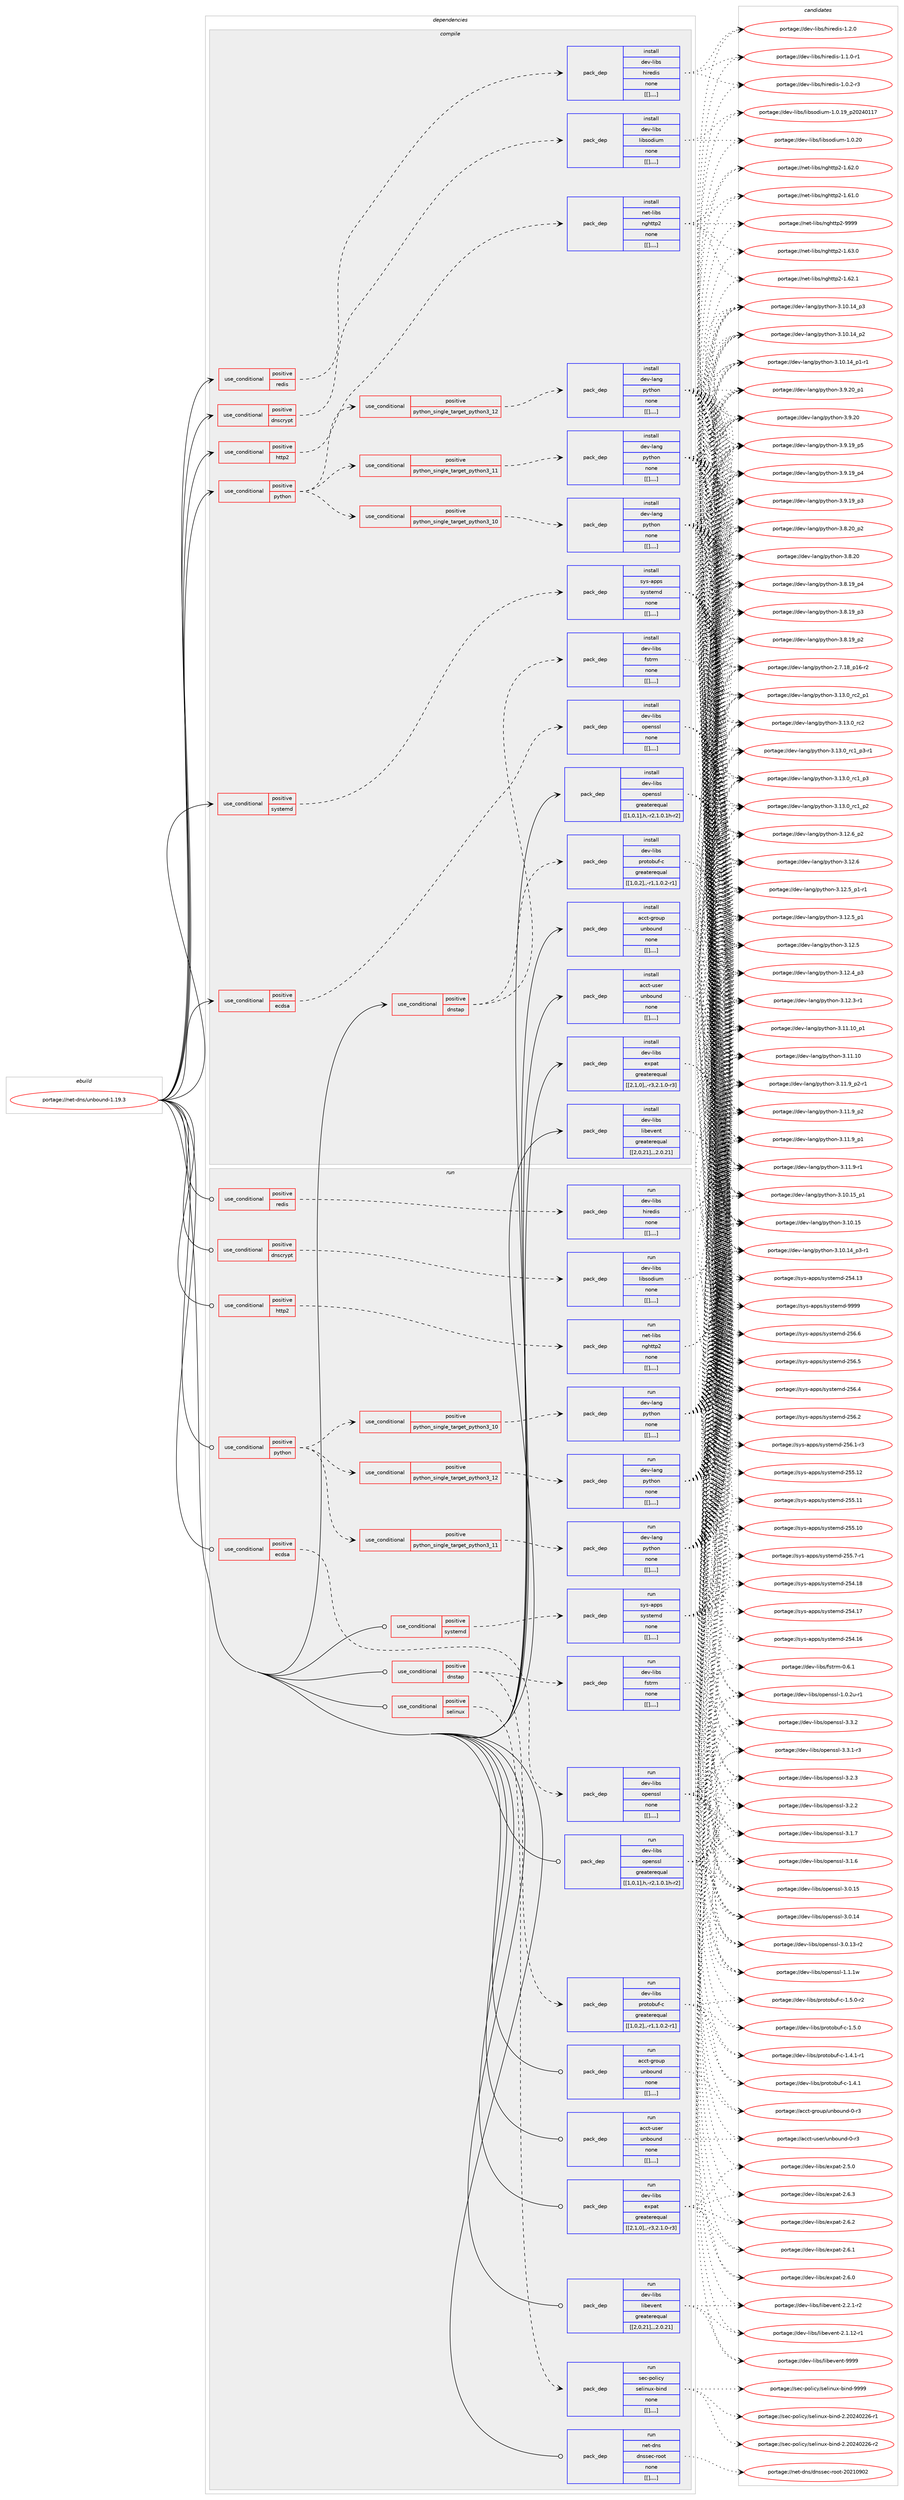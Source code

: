 digraph prolog {

# *************
# Graph options
# *************

newrank=true;
concentrate=true;
compound=true;
graph [rankdir=LR,fontname=Helvetica,fontsize=10,ranksep=1.5];#, ranksep=2.5, nodesep=0.2];
edge  [arrowhead=vee];
node  [fontname=Helvetica,fontsize=10];

# **********
# The ebuild
# **********

subgraph cluster_leftcol {
color=gray;
label=<<i>ebuild</i>>;
id [label="portage://net-dns/unbound-1.19.3", color=red, width=4, href="../net-dns/unbound-1.19.3.svg"];
}

# ****************
# The dependencies
# ****************

subgraph cluster_midcol {
color=gray;
label=<<i>dependencies</i>>;
subgraph cluster_compile {
fillcolor="#eeeeee";
style=filled;
label=<<i>compile</i>>;
subgraph cond94164 {
dependency358178 [label=<<TABLE BORDER="0" CELLBORDER="1" CELLSPACING="0" CELLPADDING="4"><TR><TD ROWSPAN="3" CELLPADDING="10">use_conditional</TD></TR><TR><TD>positive</TD></TR><TR><TD>dnscrypt</TD></TR></TABLE>>, shape=none, color=red];
subgraph pack261384 {
dependency358179 [label=<<TABLE BORDER="0" CELLBORDER="1" CELLSPACING="0" CELLPADDING="4" WIDTH="220"><TR><TD ROWSPAN="6" CELLPADDING="30">pack_dep</TD></TR><TR><TD WIDTH="110">install</TD></TR><TR><TD>dev-libs</TD></TR><TR><TD>libsodium</TD></TR><TR><TD>none</TD></TR><TR><TD>[[],,,,]</TD></TR></TABLE>>, shape=none, color=blue];
}
dependency358178:e -> dependency358179:w [weight=20,style="dashed",arrowhead="vee"];
}
id:e -> dependency358178:w [weight=20,style="solid",arrowhead="vee"];
subgraph cond94165 {
dependency358180 [label=<<TABLE BORDER="0" CELLBORDER="1" CELLSPACING="0" CELLPADDING="4"><TR><TD ROWSPAN="3" CELLPADDING="10">use_conditional</TD></TR><TR><TD>positive</TD></TR><TR><TD>dnstap</TD></TR></TABLE>>, shape=none, color=red];
subgraph pack261385 {
dependency358181 [label=<<TABLE BORDER="0" CELLBORDER="1" CELLSPACING="0" CELLPADDING="4" WIDTH="220"><TR><TD ROWSPAN="6" CELLPADDING="30">pack_dep</TD></TR><TR><TD WIDTH="110">install</TD></TR><TR><TD>dev-libs</TD></TR><TR><TD>fstrm</TD></TR><TR><TD>none</TD></TR><TR><TD>[[],,,,]</TD></TR></TABLE>>, shape=none, color=blue];
}
dependency358180:e -> dependency358181:w [weight=20,style="dashed",arrowhead="vee"];
subgraph pack261386 {
dependency358182 [label=<<TABLE BORDER="0" CELLBORDER="1" CELLSPACING="0" CELLPADDING="4" WIDTH="220"><TR><TD ROWSPAN="6" CELLPADDING="30">pack_dep</TD></TR><TR><TD WIDTH="110">install</TD></TR><TR><TD>dev-libs</TD></TR><TR><TD>protobuf-c</TD></TR><TR><TD>greaterequal</TD></TR><TR><TD>[[1,0,2],,-r1,1.0.2-r1]</TD></TR></TABLE>>, shape=none, color=blue];
}
dependency358180:e -> dependency358182:w [weight=20,style="dashed",arrowhead="vee"];
}
id:e -> dependency358180:w [weight=20,style="solid",arrowhead="vee"];
subgraph cond94166 {
dependency358183 [label=<<TABLE BORDER="0" CELLBORDER="1" CELLSPACING="0" CELLPADDING="4"><TR><TD ROWSPAN="3" CELLPADDING="10">use_conditional</TD></TR><TR><TD>positive</TD></TR><TR><TD>ecdsa</TD></TR></TABLE>>, shape=none, color=red];
subgraph pack261387 {
dependency358184 [label=<<TABLE BORDER="0" CELLBORDER="1" CELLSPACING="0" CELLPADDING="4" WIDTH="220"><TR><TD ROWSPAN="6" CELLPADDING="30">pack_dep</TD></TR><TR><TD WIDTH="110">install</TD></TR><TR><TD>dev-libs</TD></TR><TR><TD>openssl</TD></TR><TR><TD>none</TD></TR><TR><TD>[[],,,,]</TD></TR></TABLE>>, shape=none, color=blue];
}
dependency358183:e -> dependency358184:w [weight=20,style="dashed",arrowhead="vee"];
}
id:e -> dependency358183:w [weight=20,style="solid",arrowhead="vee"];
subgraph cond94167 {
dependency358185 [label=<<TABLE BORDER="0" CELLBORDER="1" CELLSPACING="0" CELLPADDING="4"><TR><TD ROWSPAN="3" CELLPADDING="10">use_conditional</TD></TR><TR><TD>positive</TD></TR><TR><TD>http2</TD></TR></TABLE>>, shape=none, color=red];
subgraph pack261388 {
dependency358186 [label=<<TABLE BORDER="0" CELLBORDER="1" CELLSPACING="0" CELLPADDING="4" WIDTH="220"><TR><TD ROWSPAN="6" CELLPADDING="30">pack_dep</TD></TR><TR><TD WIDTH="110">install</TD></TR><TR><TD>net-libs</TD></TR><TR><TD>nghttp2</TD></TR><TR><TD>none</TD></TR><TR><TD>[[],,,,]</TD></TR></TABLE>>, shape=none, color=blue];
}
dependency358185:e -> dependency358186:w [weight=20,style="dashed",arrowhead="vee"];
}
id:e -> dependency358185:w [weight=20,style="solid",arrowhead="vee"];
subgraph cond94168 {
dependency358187 [label=<<TABLE BORDER="0" CELLBORDER="1" CELLSPACING="0" CELLPADDING="4"><TR><TD ROWSPAN="3" CELLPADDING="10">use_conditional</TD></TR><TR><TD>positive</TD></TR><TR><TD>python</TD></TR></TABLE>>, shape=none, color=red];
subgraph cond94169 {
dependency358188 [label=<<TABLE BORDER="0" CELLBORDER="1" CELLSPACING="0" CELLPADDING="4"><TR><TD ROWSPAN="3" CELLPADDING="10">use_conditional</TD></TR><TR><TD>positive</TD></TR><TR><TD>python_single_target_python3_10</TD></TR></TABLE>>, shape=none, color=red];
subgraph pack261389 {
dependency358189 [label=<<TABLE BORDER="0" CELLBORDER="1" CELLSPACING="0" CELLPADDING="4" WIDTH="220"><TR><TD ROWSPAN="6" CELLPADDING="30">pack_dep</TD></TR><TR><TD WIDTH="110">install</TD></TR><TR><TD>dev-lang</TD></TR><TR><TD>python</TD></TR><TR><TD>none</TD></TR><TR><TD>[[],,,,]</TD></TR></TABLE>>, shape=none, color=blue];
}
dependency358188:e -> dependency358189:w [weight=20,style="dashed",arrowhead="vee"];
}
dependency358187:e -> dependency358188:w [weight=20,style="dashed",arrowhead="vee"];
subgraph cond94170 {
dependency358190 [label=<<TABLE BORDER="0" CELLBORDER="1" CELLSPACING="0" CELLPADDING="4"><TR><TD ROWSPAN="3" CELLPADDING="10">use_conditional</TD></TR><TR><TD>positive</TD></TR><TR><TD>python_single_target_python3_11</TD></TR></TABLE>>, shape=none, color=red];
subgraph pack261390 {
dependency358191 [label=<<TABLE BORDER="0" CELLBORDER="1" CELLSPACING="0" CELLPADDING="4" WIDTH="220"><TR><TD ROWSPAN="6" CELLPADDING="30">pack_dep</TD></TR><TR><TD WIDTH="110">install</TD></TR><TR><TD>dev-lang</TD></TR><TR><TD>python</TD></TR><TR><TD>none</TD></TR><TR><TD>[[],,,,]</TD></TR></TABLE>>, shape=none, color=blue];
}
dependency358190:e -> dependency358191:w [weight=20,style="dashed",arrowhead="vee"];
}
dependency358187:e -> dependency358190:w [weight=20,style="dashed",arrowhead="vee"];
subgraph cond94171 {
dependency358192 [label=<<TABLE BORDER="0" CELLBORDER="1" CELLSPACING="0" CELLPADDING="4"><TR><TD ROWSPAN="3" CELLPADDING="10">use_conditional</TD></TR><TR><TD>positive</TD></TR><TR><TD>python_single_target_python3_12</TD></TR></TABLE>>, shape=none, color=red];
subgraph pack261391 {
dependency358193 [label=<<TABLE BORDER="0" CELLBORDER="1" CELLSPACING="0" CELLPADDING="4" WIDTH="220"><TR><TD ROWSPAN="6" CELLPADDING="30">pack_dep</TD></TR><TR><TD WIDTH="110">install</TD></TR><TR><TD>dev-lang</TD></TR><TR><TD>python</TD></TR><TR><TD>none</TD></TR><TR><TD>[[],,,,]</TD></TR></TABLE>>, shape=none, color=blue];
}
dependency358192:e -> dependency358193:w [weight=20,style="dashed",arrowhead="vee"];
}
dependency358187:e -> dependency358192:w [weight=20,style="dashed",arrowhead="vee"];
}
id:e -> dependency358187:w [weight=20,style="solid",arrowhead="vee"];
subgraph cond94172 {
dependency358194 [label=<<TABLE BORDER="0" CELLBORDER="1" CELLSPACING="0" CELLPADDING="4"><TR><TD ROWSPAN="3" CELLPADDING="10">use_conditional</TD></TR><TR><TD>positive</TD></TR><TR><TD>redis</TD></TR></TABLE>>, shape=none, color=red];
subgraph pack261392 {
dependency358195 [label=<<TABLE BORDER="0" CELLBORDER="1" CELLSPACING="0" CELLPADDING="4" WIDTH="220"><TR><TD ROWSPAN="6" CELLPADDING="30">pack_dep</TD></TR><TR><TD WIDTH="110">install</TD></TR><TR><TD>dev-libs</TD></TR><TR><TD>hiredis</TD></TR><TR><TD>none</TD></TR><TR><TD>[[],,,,]</TD></TR></TABLE>>, shape=none, color=blue];
}
dependency358194:e -> dependency358195:w [weight=20,style="dashed",arrowhead="vee"];
}
id:e -> dependency358194:w [weight=20,style="solid",arrowhead="vee"];
subgraph cond94173 {
dependency358196 [label=<<TABLE BORDER="0" CELLBORDER="1" CELLSPACING="0" CELLPADDING="4"><TR><TD ROWSPAN="3" CELLPADDING="10">use_conditional</TD></TR><TR><TD>positive</TD></TR><TR><TD>systemd</TD></TR></TABLE>>, shape=none, color=red];
subgraph pack261393 {
dependency358197 [label=<<TABLE BORDER="0" CELLBORDER="1" CELLSPACING="0" CELLPADDING="4" WIDTH="220"><TR><TD ROWSPAN="6" CELLPADDING="30">pack_dep</TD></TR><TR><TD WIDTH="110">install</TD></TR><TR><TD>sys-apps</TD></TR><TR><TD>systemd</TD></TR><TR><TD>none</TD></TR><TR><TD>[[],,,,]</TD></TR></TABLE>>, shape=none, color=blue];
}
dependency358196:e -> dependency358197:w [weight=20,style="dashed",arrowhead="vee"];
}
id:e -> dependency358196:w [weight=20,style="solid",arrowhead="vee"];
subgraph pack261394 {
dependency358198 [label=<<TABLE BORDER="0" CELLBORDER="1" CELLSPACING="0" CELLPADDING="4" WIDTH="220"><TR><TD ROWSPAN="6" CELLPADDING="30">pack_dep</TD></TR><TR><TD WIDTH="110">install</TD></TR><TR><TD>acct-group</TD></TR><TR><TD>unbound</TD></TR><TR><TD>none</TD></TR><TR><TD>[[],,,,]</TD></TR></TABLE>>, shape=none, color=blue];
}
id:e -> dependency358198:w [weight=20,style="solid",arrowhead="vee"];
subgraph pack261395 {
dependency358199 [label=<<TABLE BORDER="0" CELLBORDER="1" CELLSPACING="0" CELLPADDING="4" WIDTH="220"><TR><TD ROWSPAN="6" CELLPADDING="30">pack_dep</TD></TR><TR><TD WIDTH="110">install</TD></TR><TR><TD>acct-user</TD></TR><TR><TD>unbound</TD></TR><TR><TD>none</TD></TR><TR><TD>[[],,,,]</TD></TR></TABLE>>, shape=none, color=blue];
}
id:e -> dependency358199:w [weight=20,style="solid",arrowhead="vee"];
subgraph pack261396 {
dependency358200 [label=<<TABLE BORDER="0" CELLBORDER="1" CELLSPACING="0" CELLPADDING="4" WIDTH="220"><TR><TD ROWSPAN="6" CELLPADDING="30">pack_dep</TD></TR><TR><TD WIDTH="110">install</TD></TR><TR><TD>dev-libs</TD></TR><TR><TD>expat</TD></TR><TR><TD>greaterequal</TD></TR><TR><TD>[[2,1,0],,-r3,2.1.0-r3]</TD></TR></TABLE>>, shape=none, color=blue];
}
id:e -> dependency358200:w [weight=20,style="solid",arrowhead="vee"];
subgraph pack261397 {
dependency358201 [label=<<TABLE BORDER="0" CELLBORDER="1" CELLSPACING="0" CELLPADDING="4" WIDTH="220"><TR><TD ROWSPAN="6" CELLPADDING="30">pack_dep</TD></TR><TR><TD WIDTH="110">install</TD></TR><TR><TD>dev-libs</TD></TR><TR><TD>libevent</TD></TR><TR><TD>greaterequal</TD></TR><TR><TD>[[2,0,21],,,2.0.21]</TD></TR></TABLE>>, shape=none, color=blue];
}
id:e -> dependency358201:w [weight=20,style="solid",arrowhead="vee"];
subgraph pack261398 {
dependency358202 [label=<<TABLE BORDER="0" CELLBORDER="1" CELLSPACING="0" CELLPADDING="4" WIDTH="220"><TR><TD ROWSPAN="6" CELLPADDING="30">pack_dep</TD></TR><TR><TD WIDTH="110">install</TD></TR><TR><TD>dev-libs</TD></TR><TR><TD>openssl</TD></TR><TR><TD>greaterequal</TD></TR><TR><TD>[[1,0,1],h,-r2,1.0.1h-r2]</TD></TR></TABLE>>, shape=none, color=blue];
}
id:e -> dependency358202:w [weight=20,style="solid",arrowhead="vee"];
}
subgraph cluster_compileandrun {
fillcolor="#eeeeee";
style=filled;
label=<<i>compile and run</i>>;
}
subgraph cluster_run {
fillcolor="#eeeeee";
style=filled;
label=<<i>run</i>>;
subgraph cond94174 {
dependency358203 [label=<<TABLE BORDER="0" CELLBORDER="1" CELLSPACING="0" CELLPADDING="4"><TR><TD ROWSPAN="3" CELLPADDING="10">use_conditional</TD></TR><TR><TD>positive</TD></TR><TR><TD>dnscrypt</TD></TR></TABLE>>, shape=none, color=red];
subgraph pack261399 {
dependency358204 [label=<<TABLE BORDER="0" CELLBORDER="1" CELLSPACING="0" CELLPADDING="4" WIDTH="220"><TR><TD ROWSPAN="6" CELLPADDING="30">pack_dep</TD></TR><TR><TD WIDTH="110">run</TD></TR><TR><TD>dev-libs</TD></TR><TR><TD>libsodium</TD></TR><TR><TD>none</TD></TR><TR><TD>[[],,,,]</TD></TR></TABLE>>, shape=none, color=blue];
}
dependency358203:e -> dependency358204:w [weight=20,style="dashed",arrowhead="vee"];
}
id:e -> dependency358203:w [weight=20,style="solid",arrowhead="odot"];
subgraph cond94175 {
dependency358205 [label=<<TABLE BORDER="0" CELLBORDER="1" CELLSPACING="0" CELLPADDING="4"><TR><TD ROWSPAN="3" CELLPADDING="10">use_conditional</TD></TR><TR><TD>positive</TD></TR><TR><TD>dnstap</TD></TR></TABLE>>, shape=none, color=red];
subgraph pack261400 {
dependency358206 [label=<<TABLE BORDER="0" CELLBORDER="1" CELLSPACING="0" CELLPADDING="4" WIDTH="220"><TR><TD ROWSPAN="6" CELLPADDING="30">pack_dep</TD></TR><TR><TD WIDTH="110">run</TD></TR><TR><TD>dev-libs</TD></TR><TR><TD>fstrm</TD></TR><TR><TD>none</TD></TR><TR><TD>[[],,,,]</TD></TR></TABLE>>, shape=none, color=blue];
}
dependency358205:e -> dependency358206:w [weight=20,style="dashed",arrowhead="vee"];
subgraph pack261401 {
dependency358207 [label=<<TABLE BORDER="0" CELLBORDER="1" CELLSPACING="0" CELLPADDING="4" WIDTH="220"><TR><TD ROWSPAN="6" CELLPADDING="30">pack_dep</TD></TR><TR><TD WIDTH="110">run</TD></TR><TR><TD>dev-libs</TD></TR><TR><TD>protobuf-c</TD></TR><TR><TD>greaterequal</TD></TR><TR><TD>[[1,0,2],,-r1,1.0.2-r1]</TD></TR></TABLE>>, shape=none, color=blue];
}
dependency358205:e -> dependency358207:w [weight=20,style="dashed",arrowhead="vee"];
}
id:e -> dependency358205:w [weight=20,style="solid",arrowhead="odot"];
subgraph cond94176 {
dependency358208 [label=<<TABLE BORDER="0" CELLBORDER="1" CELLSPACING="0" CELLPADDING="4"><TR><TD ROWSPAN="3" CELLPADDING="10">use_conditional</TD></TR><TR><TD>positive</TD></TR><TR><TD>ecdsa</TD></TR></TABLE>>, shape=none, color=red];
subgraph pack261402 {
dependency358209 [label=<<TABLE BORDER="0" CELLBORDER="1" CELLSPACING="0" CELLPADDING="4" WIDTH="220"><TR><TD ROWSPAN="6" CELLPADDING="30">pack_dep</TD></TR><TR><TD WIDTH="110">run</TD></TR><TR><TD>dev-libs</TD></TR><TR><TD>openssl</TD></TR><TR><TD>none</TD></TR><TR><TD>[[],,,,]</TD></TR></TABLE>>, shape=none, color=blue];
}
dependency358208:e -> dependency358209:w [weight=20,style="dashed",arrowhead="vee"];
}
id:e -> dependency358208:w [weight=20,style="solid",arrowhead="odot"];
subgraph cond94177 {
dependency358210 [label=<<TABLE BORDER="0" CELLBORDER="1" CELLSPACING="0" CELLPADDING="4"><TR><TD ROWSPAN="3" CELLPADDING="10">use_conditional</TD></TR><TR><TD>positive</TD></TR><TR><TD>http2</TD></TR></TABLE>>, shape=none, color=red];
subgraph pack261403 {
dependency358211 [label=<<TABLE BORDER="0" CELLBORDER="1" CELLSPACING="0" CELLPADDING="4" WIDTH="220"><TR><TD ROWSPAN="6" CELLPADDING="30">pack_dep</TD></TR><TR><TD WIDTH="110">run</TD></TR><TR><TD>net-libs</TD></TR><TR><TD>nghttp2</TD></TR><TR><TD>none</TD></TR><TR><TD>[[],,,,]</TD></TR></TABLE>>, shape=none, color=blue];
}
dependency358210:e -> dependency358211:w [weight=20,style="dashed",arrowhead="vee"];
}
id:e -> dependency358210:w [weight=20,style="solid",arrowhead="odot"];
subgraph cond94178 {
dependency358212 [label=<<TABLE BORDER="0" CELLBORDER="1" CELLSPACING="0" CELLPADDING="4"><TR><TD ROWSPAN="3" CELLPADDING="10">use_conditional</TD></TR><TR><TD>positive</TD></TR><TR><TD>python</TD></TR></TABLE>>, shape=none, color=red];
subgraph cond94179 {
dependency358213 [label=<<TABLE BORDER="0" CELLBORDER="1" CELLSPACING="0" CELLPADDING="4"><TR><TD ROWSPAN="3" CELLPADDING="10">use_conditional</TD></TR><TR><TD>positive</TD></TR><TR><TD>python_single_target_python3_10</TD></TR></TABLE>>, shape=none, color=red];
subgraph pack261404 {
dependency358214 [label=<<TABLE BORDER="0" CELLBORDER="1" CELLSPACING="0" CELLPADDING="4" WIDTH="220"><TR><TD ROWSPAN="6" CELLPADDING="30">pack_dep</TD></TR><TR><TD WIDTH="110">run</TD></TR><TR><TD>dev-lang</TD></TR><TR><TD>python</TD></TR><TR><TD>none</TD></TR><TR><TD>[[],,,,]</TD></TR></TABLE>>, shape=none, color=blue];
}
dependency358213:e -> dependency358214:w [weight=20,style="dashed",arrowhead="vee"];
}
dependency358212:e -> dependency358213:w [weight=20,style="dashed",arrowhead="vee"];
subgraph cond94180 {
dependency358215 [label=<<TABLE BORDER="0" CELLBORDER="1" CELLSPACING="0" CELLPADDING="4"><TR><TD ROWSPAN="3" CELLPADDING="10">use_conditional</TD></TR><TR><TD>positive</TD></TR><TR><TD>python_single_target_python3_11</TD></TR></TABLE>>, shape=none, color=red];
subgraph pack261405 {
dependency358216 [label=<<TABLE BORDER="0" CELLBORDER="1" CELLSPACING="0" CELLPADDING="4" WIDTH="220"><TR><TD ROWSPAN="6" CELLPADDING="30">pack_dep</TD></TR><TR><TD WIDTH="110">run</TD></TR><TR><TD>dev-lang</TD></TR><TR><TD>python</TD></TR><TR><TD>none</TD></TR><TR><TD>[[],,,,]</TD></TR></TABLE>>, shape=none, color=blue];
}
dependency358215:e -> dependency358216:w [weight=20,style="dashed",arrowhead="vee"];
}
dependency358212:e -> dependency358215:w [weight=20,style="dashed",arrowhead="vee"];
subgraph cond94181 {
dependency358217 [label=<<TABLE BORDER="0" CELLBORDER="1" CELLSPACING="0" CELLPADDING="4"><TR><TD ROWSPAN="3" CELLPADDING="10">use_conditional</TD></TR><TR><TD>positive</TD></TR><TR><TD>python_single_target_python3_12</TD></TR></TABLE>>, shape=none, color=red];
subgraph pack261406 {
dependency358218 [label=<<TABLE BORDER="0" CELLBORDER="1" CELLSPACING="0" CELLPADDING="4" WIDTH="220"><TR><TD ROWSPAN="6" CELLPADDING="30">pack_dep</TD></TR><TR><TD WIDTH="110">run</TD></TR><TR><TD>dev-lang</TD></TR><TR><TD>python</TD></TR><TR><TD>none</TD></TR><TR><TD>[[],,,,]</TD></TR></TABLE>>, shape=none, color=blue];
}
dependency358217:e -> dependency358218:w [weight=20,style="dashed",arrowhead="vee"];
}
dependency358212:e -> dependency358217:w [weight=20,style="dashed",arrowhead="vee"];
}
id:e -> dependency358212:w [weight=20,style="solid",arrowhead="odot"];
subgraph cond94182 {
dependency358219 [label=<<TABLE BORDER="0" CELLBORDER="1" CELLSPACING="0" CELLPADDING="4"><TR><TD ROWSPAN="3" CELLPADDING="10">use_conditional</TD></TR><TR><TD>positive</TD></TR><TR><TD>redis</TD></TR></TABLE>>, shape=none, color=red];
subgraph pack261407 {
dependency358220 [label=<<TABLE BORDER="0" CELLBORDER="1" CELLSPACING="0" CELLPADDING="4" WIDTH="220"><TR><TD ROWSPAN="6" CELLPADDING="30">pack_dep</TD></TR><TR><TD WIDTH="110">run</TD></TR><TR><TD>dev-libs</TD></TR><TR><TD>hiredis</TD></TR><TR><TD>none</TD></TR><TR><TD>[[],,,,]</TD></TR></TABLE>>, shape=none, color=blue];
}
dependency358219:e -> dependency358220:w [weight=20,style="dashed",arrowhead="vee"];
}
id:e -> dependency358219:w [weight=20,style="solid",arrowhead="odot"];
subgraph cond94183 {
dependency358221 [label=<<TABLE BORDER="0" CELLBORDER="1" CELLSPACING="0" CELLPADDING="4"><TR><TD ROWSPAN="3" CELLPADDING="10">use_conditional</TD></TR><TR><TD>positive</TD></TR><TR><TD>selinux</TD></TR></TABLE>>, shape=none, color=red];
subgraph pack261408 {
dependency358222 [label=<<TABLE BORDER="0" CELLBORDER="1" CELLSPACING="0" CELLPADDING="4" WIDTH="220"><TR><TD ROWSPAN="6" CELLPADDING="30">pack_dep</TD></TR><TR><TD WIDTH="110">run</TD></TR><TR><TD>sec-policy</TD></TR><TR><TD>selinux-bind</TD></TR><TR><TD>none</TD></TR><TR><TD>[[],,,,]</TD></TR></TABLE>>, shape=none, color=blue];
}
dependency358221:e -> dependency358222:w [weight=20,style="dashed",arrowhead="vee"];
}
id:e -> dependency358221:w [weight=20,style="solid",arrowhead="odot"];
subgraph cond94184 {
dependency358223 [label=<<TABLE BORDER="0" CELLBORDER="1" CELLSPACING="0" CELLPADDING="4"><TR><TD ROWSPAN="3" CELLPADDING="10">use_conditional</TD></TR><TR><TD>positive</TD></TR><TR><TD>systemd</TD></TR></TABLE>>, shape=none, color=red];
subgraph pack261409 {
dependency358224 [label=<<TABLE BORDER="0" CELLBORDER="1" CELLSPACING="0" CELLPADDING="4" WIDTH="220"><TR><TD ROWSPAN="6" CELLPADDING="30">pack_dep</TD></TR><TR><TD WIDTH="110">run</TD></TR><TR><TD>sys-apps</TD></TR><TR><TD>systemd</TD></TR><TR><TD>none</TD></TR><TR><TD>[[],,,,]</TD></TR></TABLE>>, shape=none, color=blue];
}
dependency358223:e -> dependency358224:w [weight=20,style="dashed",arrowhead="vee"];
}
id:e -> dependency358223:w [weight=20,style="solid",arrowhead="odot"];
subgraph pack261410 {
dependency358225 [label=<<TABLE BORDER="0" CELLBORDER="1" CELLSPACING="0" CELLPADDING="4" WIDTH="220"><TR><TD ROWSPAN="6" CELLPADDING="30">pack_dep</TD></TR><TR><TD WIDTH="110">run</TD></TR><TR><TD>acct-group</TD></TR><TR><TD>unbound</TD></TR><TR><TD>none</TD></TR><TR><TD>[[],,,,]</TD></TR></TABLE>>, shape=none, color=blue];
}
id:e -> dependency358225:w [weight=20,style="solid",arrowhead="odot"];
subgraph pack261411 {
dependency358226 [label=<<TABLE BORDER="0" CELLBORDER="1" CELLSPACING="0" CELLPADDING="4" WIDTH="220"><TR><TD ROWSPAN="6" CELLPADDING="30">pack_dep</TD></TR><TR><TD WIDTH="110">run</TD></TR><TR><TD>acct-user</TD></TR><TR><TD>unbound</TD></TR><TR><TD>none</TD></TR><TR><TD>[[],,,,]</TD></TR></TABLE>>, shape=none, color=blue];
}
id:e -> dependency358226:w [weight=20,style="solid",arrowhead="odot"];
subgraph pack261412 {
dependency358227 [label=<<TABLE BORDER="0" CELLBORDER="1" CELLSPACING="0" CELLPADDING="4" WIDTH="220"><TR><TD ROWSPAN="6" CELLPADDING="30">pack_dep</TD></TR><TR><TD WIDTH="110">run</TD></TR><TR><TD>dev-libs</TD></TR><TR><TD>expat</TD></TR><TR><TD>greaterequal</TD></TR><TR><TD>[[2,1,0],,-r3,2.1.0-r3]</TD></TR></TABLE>>, shape=none, color=blue];
}
id:e -> dependency358227:w [weight=20,style="solid",arrowhead="odot"];
subgraph pack261413 {
dependency358228 [label=<<TABLE BORDER="0" CELLBORDER="1" CELLSPACING="0" CELLPADDING="4" WIDTH="220"><TR><TD ROWSPAN="6" CELLPADDING="30">pack_dep</TD></TR><TR><TD WIDTH="110">run</TD></TR><TR><TD>dev-libs</TD></TR><TR><TD>libevent</TD></TR><TR><TD>greaterequal</TD></TR><TR><TD>[[2,0,21],,,2.0.21]</TD></TR></TABLE>>, shape=none, color=blue];
}
id:e -> dependency358228:w [weight=20,style="solid",arrowhead="odot"];
subgraph pack261414 {
dependency358229 [label=<<TABLE BORDER="0" CELLBORDER="1" CELLSPACING="0" CELLPADDING="4" WIDTH="220"><TR><TD ROWSPAN="6" CELLPADDING="30">pack_dep</TD></TR><TR><TD WIDTH="110">run</TD></TR><TR><TD>dev-libs</TD></TR><TR><TD>openssl</TD></TR><TR><TD>greaterequal</TD></TR><TR><TD>[[1,0,1],h,-r2,1.0.1h-r2]</TD></TR></TABLE>>, shape=none, color=blue];
}
id:e -> dependency358229:w [weight=20,style="solid",arrowhead="odot"];
subgraph pack261415 {
dependency358230 [label=<<TABLE BORDER="0" CELLBORDER="1" CELLSPACING="0" CELLPADDING="4" WIDTH="220"><TR><TD ROWSPAN="6" CELLPADDING="30">pack_dep</TD></TR><TR><TD WIDTH="110">run</TD></TR><TR><TD>net-dns</TD></TR><TR><TD>dnssec-root</TD></TR><TR><TD>none</TD></TR><TR><TD>[[],,,,]</TD></TR></TABLE>>, shape=none, color=blue];
}
id:e -> dependency358230:w [weight=20,style="solid",arrowhead="odot"];
}
}

# **************
# The candidates
# **************

subgraph cluster_choices {
rank=same;
color=gray;
label=<<i>candidates</i>>;

subgraph choice261384 {
color=black;
nodesep=1;
choice1001011184510810598115471081059811511110010511710945494648465048 [label="portage://dev-libs/libsodium-1.0.20", color=red, width=4,href="../dev-libs/libsodium-1.0.20.svg"];
choice1001011184510810598115471081059811511110010511710945494648464957951125048505248494955 [label="portage://dev-libs/libsodium-1.0.19_p20240117", color=red, width=4,href="../dev-libs/libsodium-1.0.19_p20240117.svg"];
dependency358179:e -> choice1001011184510810598115471081059811511110010511710945494648465048:w [style=dotted,weight="100"];
dependency358179:e -> choice1001011184510810598115471081059811511110010511710945494648464957951125048505248494955:w [style=dotted,weight="100"];
}
subgraph choice261385 {
color=black;
nodesep=1;
choice100101118451081059811547102115116114109454846544649 [label="portage://dev-libs/fstrm-0.6.1", color=red, width=4,href="../dev-libs/fstrm-0.6.1.svg"];
dependency358181:e -> choice100101118451081059811547102115116114109454846544649:w [style=dotted,weight="100"];
}
subgraph choice261386 {
color=black;
nodesep=1;
choice1001011184510810598115471121141111161119811710245994549465346484511450 [label="portage://dev-libs/protobuf-c-1.5.0-r2", color=red, width=4,href="../dev-libs/protobuf-c-1.5.0-r2.svg"];
choice100101118451081059811547112114111116111981171024599454946534648 [label="portage://dev-libs/protobuf-c-1.5.0", color=red, width=4,href="../dev-libs/protobuf-c-1.5.0.svg"];
choice1001011184510810598115471121141111161119811710245994549465246494511449 [label="portage://dev-libs/protobuf-c-1.4.1-r1", color=red, width=4,href="../dev-libs/protobuf-c-1.4.1-r1.svg"];
choice100101118451081059811547112114111116111981171024599454946524649 [label="portage://dev-libs/protobuf-c-1.4.1", color=red, width=4,href="../dev-libs/protobuf-c-1.4.1.svg"];
dependency358182:e -> choice1001011184510810598115471121141111161119811710245994549465346484511450:w [style=dotted,weight="100"];
dependency358182:e -> choice100101118451081059811547112114111116111981171024599454946534648:w [style=dotted,weight="100"];
dependency358182:e -> choice1001011184510810598115471121141111161119811710245994549465246494511449:w [style=dotted,weight="100"];
dependency358182:e -> choice100101118451081059811547112114111116111981171024599454946524649:w [style=dotted,weight="100"];
}
subgraph choice261387 {
color=black;
nodesep=1;
choice100101118451081059811547111112101110115115108455146514650 [label="portage://dev-libs/openssl-3.3.2", color=red, width=4,href="../dev-libs/openssl-3.3.2.svg"];
choice1001011184510810598115471111121011101151151084551465146494511451 [label="portage://dev-libs/openssl-3.3.1-r3", color=red, width=4,href="../dev-libs/openssl-3.3.1-r3.svg"];
choice100101118451081059811547111112101110115115108455146504651 [label="portage://dev-libs/openssl-3.2.3", color=red, width=4,href="../dev-libs/openssl-3.2.3.svg"];
choice100101118451081059811547111112101110115115108455146504650 [label="portage://dev-libs/openssl-3.2.2", color=red, width=4,href="../dev-libs/openssl-3.2.2.svg"];
choice100101118451081059811547111112101110115115108455146494655 [label="portage://dev-libs/openssl-3.1.7", color=red, width=4,href="../dev-libs/openssl-3.1.7.svg"];
choice100101118451081059811547111112101110115115108455146494654 [label="portage://dev-libs/openssl-3.1.6", color=red, width=4,href="../dev-libs/openssl-3.1.6.svg"];
choice10010111845108105981154711111210111011511510845514648464953 [label="portage://dev-libs/openssl-3.0.15", color=red, width=4,href="../dev-libs/openssl-3.0.15.svg"];
choice10010111845108105981154711111210111011511510845514648464952 [label="portage://dev-libs/openssl-3.0.14", color=red, width=4,href="../dev-libs/openssl-3.0.14.svg"];
choice100101118451081059811547111112101110115115108455146484649514511450 [label="portage://dev-libs/openssl-3.0.13-r2", color=red, width=4,href="../dev-libs/openssl-3.0.13-r2.svg"];
choice100101118451081059811547111112101110115115108454946494649119 [label="portage://dev-libs/openssl-1.1.1w", color=red, width=4,href="../dev-libs/openssl-1.1.1w.svg"];
choice1001011184510810598115471111121011101151151084549464846501174511449 [label="portage://dev-libs/openssl-1.0.2u-r1", color=red, width=4,href="../dev-libs/openssl-1.0.2u-r1.svg"];
dependency358184:e -> choice100101118451081059811547111112101110115115108455146514650:w [style=dotted,weight="100"];
dependency358184:e -> choice1001011184510810598115471111121011101151151084551465146494511451:w [style=dotted,weight="100"];
dependency358184:e -> choice100101118451081059811547111112101110115115108455146504651:w [style=dotted,weight="100"];
dependency358184:e -> choice100101118451081059811547111112101110115115108455146504650:w [style=dotted,weight="100"];
dependency358184:e -> choice100101118451081059811547111112101110115115108455146494655:w [style=dotted,weight="100"];
dependency358184:e -> choice100101118451081059811547111112101110115115108455146494654:w [style=dotted,weight="100"];
dependency358184:e -> choice10010111845108105981154711111210111011511510845514648464953:w [style=dotted,weight="100"];
dependency358184:e -> choice10010111845108105981154711111210111011511510845514648464952:w [style=dotted,weight="100"];
dependency358184:e -> choice100101118451081059811547111112101110115115108455146484649514511450:w [style=dotted,weight="100"];
dependency358184:e -> choice100101118451081059811547111112101110115115108454946494649119:w [style=dotted,weight="100"];
dependency358184:e -> choice1001011184510810598115471111121011101151151084549464846501174511449:w [style=dotted,weight="100"];
}
subgraph choice261388 {
color=black;
nodesep=1;
choice110101116451081059811547110103104116116112504557575757 [label="portage://net-libs/nghttp2-9999", color=red, width=4,href="../net-libs/nghttp2-9999.svg"];
choice1101011164510810598115471101031041161161125045494654514648 [label="portage://net-libs/nghttp2-1.63.0", color=red, width=4,href="../net-libs/nghttp2-1.63.0.svg"];
choice1101011164510810598115471101031041161161125045494654504649 [label="portage://net-libs/nghttp2-1.62.1", color=red, width=4,href="../net-libs/nghttp2-1.62.1.svg"];
choice1101011164510810598115471101031041161161125045494654504648 [label="portage://net-libs/nghttp2-1.62.0", color=red, width=4,href="../net-libs/nghttp2-1.62.0.svg"];
choice1101011164510810598115471101031041161161125045494654494648 [label="portage://net-libs/nghttp2-1.61.0", color=red, width=4,href="../net-libs/nghttp2-1.61.0.svg"];
dependency358186:e -> choice110101116451081059811547110103104116116112504557575757:w [style=dotted,weight="100"];
dependency358186:e -> choice1101011164510810598115471101031041161161125045494654514648:w [style=dotted,weight="100"];
dependency358186:e -> choice1101011164510810598115471101031041161161125045494654504649:w [style=dotted,weight="100"];
dependency358186:e -> choice1101011164510810598115471101031041161161125045494654504648:w [style=dotted,weight="100"];
dependency358186:e -> choice1101011164510810598115471101031041161161125045494654494648:w [style=dotted,weight="100"];
}
subgraph choice261389 {
color=black;
nodesep=1;
choice100101118451089711010347112121116104111110455146495146489511499509511249 [label="portage://dev-lang/python-3.13.0_rc2_p1", color=red, width=4,href="../dev-lang/python-3.13.0_rc2_p1.svg"];
choice10010111845108971101034711212111610411111045514649514648951149950 [label="portage://dev-lang/python-3.13.0_rc2", color=red, width=4,href="../dev-lang/python-3.13.0_rc2.svg"];
choice1001011184510897110103471121211161041111104551464951464895114994995112514511449 [label="portage://dev-lang/python-3.13.0_rc1_p3-r1", color=red, width=4,href="../dev-lang/python-3.13.0_rc1_p3-r1.svg"];
choice100101118451089711010347112121116104111110455146495146489511499499511251 [label="portage://dev-lang/python-3.13.0_rc1_p3", color=red, width=4,href="../dev-lang/python-3.13.0_rc1_p3.svg"];
choice100101118451089711010347112121116104111110455146495146489511499499511250 [label="portage://dev-lang/python-3.13.0_rc1_p2", color=red, width=4,href="../dev-lang/python-3.13.0_rc1_p2.svg"];
choice100101118451089711010347112121116104111110455146495046549511250 [label="portage://dev-lang/python-3.12.6_p2", color=red, width=4,href="../dev-lang/python-3.12.6_p2.svg"];
choice10010111845108971101034711212111610411111045514649504654 [label="portage://dev-lang/python-3.12.6", color=red, width=4,href="../dev-lang/python-3.12.6.svg"];
choice1001011184510897110103471121211161041111104551464950465395112494511449 [label="portage://dev-lang/python-3.12.5_p1-r1", color=red, width=4,href="../dev-lang/python-3.12.5_p1-r1.svg"];
choice100101118451089711010347112121116104111110455146495046539511249 [label="portage://dev-lang/python-3.12.5_p1", color=red, width=4,href="../dev-lang/python-3.12.5_p1.svg"];
choice10010111845108971101034711212111610411111045514649504653 [label="portage://dev-lang/python-3.12.5", color=red, width=4,href="../dev-lang/python-3.12.5.svg"];
choice100101118451089711010347112121116104111110455146495046529511251 [label="portage://dev-lang/python-3.12.4_p3", color=red, width=4,href="../dev-lang/python-3.12.4_p3.svg"];
choice100101118451089711010347112121116104111110455146495046514511449 [label="portage://dev-lang/python-3.12.3-r1", color=red, width=4,href="../dev-lang/python-3.12.3-r1.svg"];
choice10010111845108971101034711212111610411111045514649494649489511249 [label="portage://dev-lang/python-3.11.10_p1", color=red, width=4,href="../dev-lang/python-3.11.10_p1.svg"];
choice1001011184510897110103471121211161041111104551464949464948 [label="portage://dev-lang/python-3.11.10", color=red, width=4,href="../dev-lang/python-3.11.10.svg"];
choice1001011184510897110103471121211161041111104551464949465795112504511449 [label="portage://dev-lang/python-3.11.9_p2-r1", color=red, width=4,href="../dev-lang/python-3.11.9_p2-r1.svg"];
choice100101118451089711010347112121116104111110455146494946579511250 [label="portage://dev-lang/python-3.11.9_p2", color=red, width=4,href="../dev-lang/python-3.11.9_p2.svg"];
choice100101118451089711010347112121116104111110455146494946579511249 [label="portage://dev-lang/python-3.11.9_p1", color=red, width=4,href="../dev-lang/python-3.11.9_p1.svg"];
choice100101118451089711010347112121116104111110455146494946574511449 [label="portage://dev-lang/python-3.11.9-r1", color=red, width=4,href="../dev-lang/python-3.11.9-r1.svg"];
choice10010111845108971101034711212111610411111045514649484649539511249 [label="portage://dev-lang/python-3.10.15_p1", color=red, width=4,href="../dev-lang/python-3.10.15_p1.svg"];
choice1001011184510897110103471121211161041111104551464948464953 [label="portage://dev-lang/python-3.10.15", color=red, width=4,href="../dev-lang/python-3.10.15.svg"];
choice100101118451089711010347112121116104111110455146494846495295112514511449 [label="portage://dev-lang/python-3.10.14_p3-r1", color=red, width=4,href="../dev-lang/python-3.10.14_p3-r1.svg"];
choice10010111845108971101034711212111610411111045514649484649529511251 [label="portage://dev-lang/python-3.10.14_p3", color=red, width=4,href="../dev-lang/python-3.10.14_p3.svg"];
choice10010111845108971101034711212111610411111045514649484649529511250 [label="portage://dev-lang/python-3.10.14_p2", color=red, width=4,href="../dev-lang/python-3.10.14_p2.svg"];
choice100101118451089711010347112121116104111110455146494846495295112494511449 [label="portage://dev-lang/python-3.10.14_p1-r1", color=red, width=4,href="../dev-lang/python-3.10.14_p1-r1.svg"];
choice100101118451089711010347112121116104111110455146574650489511249 [label="portage://dev-lang/python-3.9.20_p1", color=red, width=4,href="../dev-lang/python-3.9.20_p1.svg"];
choice10010111845108971101034711212111610411111045514657465048 [label="portage://dev-lang/python-3.9.20", color=red, width=4,href="../dev-lang/python-3.9.20.svg"];
choice100101118451089711010347112121116104111110455146574649579511253 [label="portage://dev-lang/python-3.9.19_p5", color=red, width=4,href="../dev-lang/python-3.9.19_p5.svg"];
choice100101118451089711010347112121116104111110455146574649579511252 [label="portage://dev-lang/python-3.9.19_p4", color=red, width=4,href="../dev-lang/python-3.9.19_p4.svg"];
choice100101118451089711010347112121116104111110455146574649579511251 [label="portage://dev-lang/python-3.9.19_p3", color=red, width=4,href="../dev-lang/python-3.9.19_p3.svg"];
choice100101118451089711010347112121116104111110455146564650489511250 [label="portage://dev-lang/python-3.8.20_p2", color=red, width=4,href="../dev-lang/python-3.8.20_p2.svg"];
choice10010111845108971101034711212111610411111045514656465048 [label="portage://dev-lang/python-3.8.20", color=red, width=4,href="../dev-lang/python-3.8.20.svg"];
choice100101118451089711010347112121116104111110455146564649579511252 [label="portage://dev-lang/python-3.8.19_p4", color=red, width=4,href="../dev-lang/python-3.8.19_p4.svg"];
choice100101118451089711010347112121116104111110455146564649579511251 [label="portage://dev-lang/python-3.8.19_p3", color=red, width=4,href="../dev-lang/python-3.8.19_p3.svg"];
choice100101118451089711010347112121116104111110455146564649579511250 [label="portage://dev-lang/python-3.8.19_p2", color=red, width=4,href="../dev-lang/python-3.8.19_p2.svg"];
choice100101118451089711010347112121116104111110455046554649569511249544511450 [label="portage://dev-lang/python-2.7.18_p16-r2", color=red, width=4,href="../dev-lang/python-2.7.18_p16-r2.svg"];
dependency358189:e -> choice100101118451089711010347112121116104111110455146495146489511499509511249:w [style=dotted,weight="100"];
dependency358189:e -> choice10010111845108971101034711212111610411111045514649514648951149950:w [style=dotted,weight="100"];
dependency358189:e -> choice1001011184510897110103471121211161041111104551464951464895114994995112514511449:w [style=dotted,weight="100"];
dependency358189:e -> choice100101118451089711010347112121116104111110455146495146489511499499511251:w [style=dotted,weight="100"];
dependency358189:e -> choice100101118451089711010347112121116104111110455146495146489511499499511250:w [style=dotted,weight="100"];
dependency358189:e -> choice100101118451089711010347112121116104111110455146495046549511250:w [style=dotted,weight="100"];
dependency358189:e -> choice10010111845108971101034711212111610411111045514649504654:w [style=dotted,weight="100"];
dependency358189:e -> choice1001011184510897110103471121211161041111104551464950465395112494511449:w [style=dotted,weight="100"];
dependency358189:e -> choice100101118451089711010347112121116104111110455146495046539511249:w [style=dotted,weight="100"];
dependency358189:e -> choice10010111845108971101034711212111610411111045514649504653:w [style=dotted,weight="100"];
dependency358189:e -> choice100101118451089711010347112121116104111110455146495046529511251:w [style=dotted,weight="100"];
dependency358189:e -> choice100101118451089711010347112121116104111110455146495046514511449:w [style=dotted,weight="100"];
dependency358189:e -> choice10010111845108971101034711212111610411111045514649494649489511249:w [style=dotted,weight="100"];
dependency358189:e -> choice1001011184510897110103471121211161041111104551464949464948:w [style=dotted,weight="100"];
dependency358189:e -> choice1001011184510897110103471121211161041111104551464949465795112504511449:w [style=dotted,weight="100"];
dependency358189:e -> choice100101118451089711010347112121116104111110455146494946579511250:w [style=dotted,weight="100"];
dependency358189:e -> choice100101118451089711010347112121116104111110455146494946579511249:w [style=dotted,weight="100"];
dependency358189:e -> choice100101118451089711010347112121116104111110455146494946574511449:w [style=dotted,weight="100"];
dependency358189:e -> choice10010111845108971101034711212111610411111045514649484649539511249:w [style=dotted,weight="100"];
dependency358189:e -> choice1001011184510897110103471121211161041111104551464948464953:w [style=dotted,weight="100"];
dependency358189:e -> choice100101118451089711010347112121116104111110455146494846495295112514511449:w [style=dotted,weight="100"];
dependency358189:e -> choice10010111845108971101034711212111610411111045514649484649529511251:w [style=dotted,weight="100"];
dependency358189:e -> choice10010111845108971101034711212111610411111045514649484649529511250:w [style=dotted,weight="100"];
dependency358189:e -> choice100101118451089711010347112121116104111110455146494846495295112494511449:w [style=dotted,weight="100"];
dependency358189:e -> choice100101118451089711010347112121116104111110455146574650489511249:w [style=dotted,weight="100"];
dependency358189:e -> choice10010111845108971101034711212111610411111045514657465048:w [style=dotted,weight="100"];
dependency358189:e -> choice100101118451089711010347112121116104111110455146574649579511253:w [style=dotted,weight="100"];
dependency358189:e -> choice100101118451089711010347112121116104111110455146574649579511252:w [style=dotted,weight="100"];
dependency358189:e -> choice100101118451089711010347112121116104111110455146574649579511251:w [style=dotted,weight="100"];
dependency358189:e -> choice100101118451089711010347112121116104111110455146564650489511250:w [style=dotted,weight="100"];
dependency358189:e -> choice10010111845108971101034711212111610411111045514656465048:w [style=dotted,weight="100"];
dependency358189:e -> choice100101118451089711010347112121116104111110455146564649579511252:w [style=dotted,weight="100"];
dependency358189:e -> choice100101118451089711010347112121116104111110455146564649579511251:w [style=dotted,weight="100"];
dependency358189:e -> choice100101118451089711010347112121116104111110455146564649579511250:w [style=dotted,weight="100"];
dependency358189:e -> choice100101118451089711010347112121116104111110455046554649569511249544511450:w [style=dotted,weight="100"];
}
subgraph choice261390 {
color=black;
nodesep=1;
choice100101118451089711010347112121116104111110455146495146489511499509511249 [label="portage://dev-lang/python-3.13.0_rc2_p1", color=red, width=4,href="../dev-lang/python-3.13.0_rc2_p1.svg"];
choice10010111845108971101034711212111610411111045514649514648951149950 [label="portage://dev-lang/python-3.13.0_rc2", color=red, width=4,href="../dev-lang/python-3.13.0_rc2.svg"];
choice1001011184510897110103471121211161041111104551464951464895114994995112514511449 [label="portage://dev-lang/python-3.13.0_rc1_p3-r1", color=red, width=4,href="../dev-lang/python-3.13.0_rc1_p3-r1.svg"];
choice100101118451089711010347112121116104111110455146495146489511499499511251 [label="portage://dev-lang/python-3.13.0_rc1_p3", color=red, width=4,href="../dev-lang/python-3.13.0_rc1_p3.svg"];
choice100101118451089711010347112121116104111110455146495146489511499499511250 [label="portage://dev-lang/python-3.13.0_rc1_p2", color=red, width=4,href="../dev-lang/python-3.13.0_rc1_p2.svg"];
choice100101118451089711010347112121116104111110455146495046549511250 [label="portage://dev-lang/python-3.12.6_p2", color=red, width=4,href="../dev-lang/python-3.12.6_p2.svg"];
choice10010111845108971101034711212111610411111045514649504654 [label="portage://dev-lang/python-3.12.6", color=red, width=4,href="../dev-lang/python-3.12.6.svg"];
choice1001011184510897110103471121211161041111104551464950465395112494511449 [label="portage://dev-lang/python-3.12.5_p1-r1", color=red, width=4,href="../dev-lang/python-3.12.5_p1-r1.svg"];
choice100101118451089711010347112121116104111110455146495046539511249 [label="portage://dev-lang/python-3.12.5_p1", color=red, width=4,href="../dev-lang/python-3.12.5_p1.svg"];
choice10010111845108971101034711212111610411111045514649504653 [label="portage://dev-lang/python-3.12.5", color=red, width=4,href="../dev-lang/python-3.12.5.svg"];
choice100101118451089711010347112121116104111110455146495046529511251 [label="portage://dev-lang/python-3.12.4_p3", color=red, width=4,href="../dev-lang/python-3.12.4_p3.svg"];
choice100101118451089711010347112121116104111110455146495046514511449 [label="portage://dev-lang/python-3.12.3-r1", color=red, width=4,href="../dev-lang/python-3.12.3-r1.svg"];
choice10010111845108971101034711212111610411111045514649494649489511249 [label="portage://dev-lang/python-3.11.10_p1", color=red, width=4,href="../dev-lang/python-3.11.10_p1.svg"];
choice1001011184510897110103471121211161041111104551464949464948 [label="portage://dev-lang/python-3.11.10", color=red, width=4,href="../dev-lang/python-3.11.10.svg"];
choice1001011184510897110103471121211161041111104551464949465795112504511449 [label="portage://dev-lang/python-3.11.9_p2-r1", color=red, width=4,href="../dev-lang/python-3.11.9_p2-r1.svg"];
choice100101118451089711010347112121116104111110455146494946579511250 [label="portage://dev-lang/python-3.11.9_p2", color=red, width=4,href="../dev-lang/python-3.11.9_p2.svg"];
choice100101118451089711010347112121116104111110455146494946579511249 [label="portage://dev-lang/python-3.11.9_p1", color=red, width=4,href="../dev-lang/python-3.11.9_p1.svg"];
choice100101118451089711010347112121116104111110455146494946574511449 [label="portage://dev-lang/python-3.11.9-r1", color=red, width=4,href="../dev-lang/python-3.11.9-r1.svg"];
choice10010111845108971101034711212111610411111045514649484649539511249 [label="portage://dev-lang/python-3.10.15_p1", color=red, width=4,href="../dev-lang/python-3.10.15_p1.svg"];
choice1001011184510897110103471121211161041111104551464948464953 [label="portage://dev-lang/python-3.10.15", color=red, width=4,href="../dev-lang/python-3.10.15.svg"];
choice100101118451089711010347112121116104111110455146494846495295112514511449 [label="portage://dev-lang/python-3.10.14_p3-r1", color=red, width=4,href="../dev-lang/python-3.10.14_p3-r1.svg"];
choice10010111845108971101034711212111610411111045514649484649529511251 [label="portage://dev-lang/python-3.10.14_p3", color=red, width=4,href="../dev-lang/python-3.10.14_p3.svg"];
choice10010111845108971101034711212111610411111045514649484649529511250 [label="portage://dev-lang/python-3.10.14_p2", color=red, width=4,href="../dev-lang/python-3.10.14_p2.svg"];
choice100101118451089711010347112121116104111110455146494846495295112494511449 [label="portage://dev-lang/python-3.10.14_p1-r1", color=red, width=4,href="../dev-lang/python-3.10.14_p1-r1.svg"];
choice100101118451089711010347112121116104111110455146574650489511249 [label="portage://dev-lang/python-3.9.20_p1", color=red, width=4,href="../dev-lang/python-3.9.20_p1.svg"];
choice10010111845108971101034711212111610411111045514657465048 [label="portage://dev-lang/python-3.9.20", color=red, width=4,href="../dev-lang/python-3.9.20.svg"];
choice100101118451089711010347112121116104111110455146574649579511253 [label="portage://dev-lang/python-3.9.19_p5", color=red, width=4,href="../dev-lang/python-3.9.19_p5.svg"];
choice100101118451089711010347112121116104111110455146574649579511252 [label="portage://dev-lang/python-3.9.19_p4", color=red, width=4,href="../dev-lang/python-3.9.19_p4.svg"];
choice100101118451089711010347112121116104111110455146574649579511251 [label="portage://dev-lang/python-3.9.19_p3", color=red, width=4,href="../dev-lang/python-3.9.19_p3.svg"];
choice100101118451089711010347112121116104111110455146564650489511250 [label="portage://dev-lang/python-3.8.20_p2", color=red, width=4,href="../dev-lang/python-3.8.20_p2.svg"];
choice10010111845108971101034711212111610411111045514656465048 [label="portage://dev-lang/python-3.8.20", color=red, width=4,href="../dev-lang/python-3.8.20.svg"];
choice100101118451089711010347112121116104111110455146564649579511252 [label="portage://dev-lang/python-3.8.19_p4", color=red, width=4,href="../dev-lang/python-3.8.19_p4.svg"];
choice100101118451089711010347112121116104111110455146564649579511251 [label="portage://dev-lang/python-3.8.19_p3", color=red, width=4,href="../dev-lang/python-3.8.19_p3.svg"];
choice100101118451089711010347112121116104111110455146564649579511250 [label="portage://dev-lang/python-3.8.19_p2", color=red, width=4,href="../dev-lang/python-3.8.19_p2.svg"];
choice100101118451089711010347112121116104111110455046554649569511249544511450 [label="portage://dev-lang/python-2.7.18_p16-r2", color=red, width=4,href="../dev-lang/python-2.7.18_p16-r2.svg"];
dependency358191:e -> choice100101118451089711010347112121116104111110455146495146489511499509511249:w [style=dotted,weight="100"];
dependency358191:e -> choice10010111845108971101034711212111610411111045514649514648951149950:w [style=dotted,weight="100"];
dependency358191:e -> choice1001011184510897110103471121211161041111104551464951464895114994995112514511449:w [style=dotted,weight="100"];
dependency358191:e -> choice100101118451089711010347112121116104111110455146495146489511499499511251:w [style=dotted,weight="100"];
dependency358191:e -> choice100101118451089711010347112121116104111110455146495146489511499499511250:w [style=dotted,weight="100"];
dependency358191:e -> choice100101118451089711010347112121116104111110455146495046549511250:w [style=dotted,weight="100"];
dependency358191:e -> choice10010111845108971101034711212111610411111045514649504654:w [style=dotted,weight="100"];
dependency358191:e -> choice1001011184510897110103471121211161041111104551464950465395112494511449:w [style=dotted,weight="100"];
dependency358191:e -> choice100101118451089711010347112121116104111110455146495046539511249:w [style=dotted,weight="100"];
dependency358191:e -> choice10010111845108971101034711212111610411111045514649504653:w [style=dotted,weight="100"];
dependency358191:e -> choice100101118451089711010347112121116104111110455146495046529511251:w [style=dotted,weight="100"];
dependency358191:e -> choice100101118451089711010347112121116104111110455146495046514511449:w [style=dotted,weight="100"];
dependency358191:e -> choice10010111845108971101034711212111610411111045514649494649489511249:w [style=dotted,weight="100"];
dependency358191:e -> choice1001011184510897110103471121211161041111104551464949464948:w [style=dotted,weight="100"];
dependency358191:e -> choice1001011184510897110103471121211161041111104551464949465795112504511449:w [style=dotted,weight="100"];
dependency358191:e -> choice100101118451089711010347112121116104111110455146494946579511250:w [style=dotted,weight="100"];
dependency358191:e -> choice100101118451089711010347112121116104111110455146494946579511249:w [style=dotted,weight="100"];
dependency358191:e -> choice100101118451089711010347112121116104111110455146494946574511449:w [style=dotted,weight="100"];
dependency358191:e -> choice10010111845108971101034711212111610411111045514649484649539511249:w [style=dotted,weight="100"];
dependency358191:e -> choice1001011184510897110103471121211161041111104551464948464953:w [style=dotted,weight="100"];
dependency358191:e -> choice100101118451089711010347112121116104111110455146494846495295112514511449:w [style=dotted,weight="100"];
dependency358191:e -> choice10010111845108971101034711212111610411111045514649484649529511251:w [style=dotted,weight="100"];
dependency358191:e -> choice10010111845108971101034711212111610411111045514649484649529511250:w [style=dotted,weight="100"];
dependency358191:e -> choice100101118451089711010347112121116104111110455146494846495295112494511449:w [style=dotted,weight="100"];
dependency358191:e -> choice100101118451089711010347112121116104111110455146574650489511249:w [style=dotted,weight="100"];
dependency358191:e -> choice10010111845108971101034711212111610411111045514657465048:w [style=dotted,weight="100"];
dependency358191:e -> choice100101118451089711010347112121116104111110455146574649579511253:w [style=dotted,weight="100"];
dependency358191:e -> choice100101118451089711010347112121116104111110455146574649579511252:w [style=dotted,weight="100"];
dependency358191:e -> choice100101118451089711010347112121116104111110455146574649579511251:w [style=dotted,weight="100"];
dependency358191:e -> choice100101118451089711010347112121116104111110455146564650489511250:w [style=dotted,weight="100"];
dependency358191:e -> choice10010111845108971101034711212111610411111045514656465048:w [style=dotted,weight="100"];
dependency358191:e -> choice100101118451089711010347112121116104111110455146564649579511252:w [style=dotted,weight="100"];
dependency358191:e -> choice100101118451089711010347112121116104111110455146564649579511251:w [style=dotted,weight="100"];
dependency358191:e -> choice100101118451089711010347112121116104111110455146564649579511250:w [style=dotted,weight="100"];
dependency358191:e -> choice100101118451089711010347112121116104111110455046554649569511249544511450:w [style=dotted,weight="100"];
}
subgraph choice261391 {
color=black;
nodesep=1;
choice100101118451089711010347112121116104111110455146495146489511499509511249 [label="portage://dev-lang/python-3.13.0_rc2_p1", color=red, width=4,href="../dev-lang/python-3.13.0_rc2_p1.svg"];
choice10010111845108971101034711212111610411111045514649514648951149950 [label="portage://dev-lang/python-3.13.0_rc2", color=red, width=4,href="../dev-lang/python-3.13.0_rc2.svg"];
choice1001011184510897110103471121211161041111104551464951464895114994995112514511449 [label="portage://dev-lang/python-3.13.0_rc1_p3-r1", color=red, width=4,href="../dev-lang/python-3.13.0_rc1_p3-r1.svg"];
choice100101118451089711010347112121116104111110455146495146489511499499511251 [label="portage://dev-lang/python-3.13.0_rc1_p3", color=red, width=4,href="../dev-lang/python-3.13.0_rc1_p3.svg"];
choice100101118451089711010347112121116104111110455146495146489511499499511250 [label="portage://dev-lang/python-3.13.0_rc1_p2", color=red, width=4,href="../dev-lang/python-3.13.0_rc1_p2.svg"];
choice100101118451089711010347112121116104111110455146495046549511250 [label="portage://dev-lang/python-3.12.6_p2", color=red, width=4,href="../dev-lang/python-3.12.6_p2.svg"];
choice10010111845108971101034711212111610411111045514649504654 [label="portage://dev-lang/python-3.12.6", color=red, width=4,href="../dev-lang/python-3.12.6.svg"];
choice1001011184510897110103471121211161041111104551464950465395112494511449 [label="portage://dev-lang/python-3.12.5_p1-r1", color=red, width=4,href="../dev-lang/python-3.12.5_p1-r1.svg"];
choice100101118451089711010347112121116104111110455146495046539511249 [label="portage://dev-lang/python-3.12.5_p1", color=red, width=4,href="../dev-lang/python-3.12.5_p1.svg"];
choice10010111845108971101034711212111610411111045514649504653 [label="portage://dev-lang/python-3.12.5", color=red, width=4,href="../dev-lang/python-3.12.5.svg"];
choice100101118451089711010347112121116104111110455146495046529511251 [label="portage://dev-lang/python-3.12.4_p3", color=red, width=4,href="../dev-lang/python-3.12.4_p3.svg"];
choice100101118451089711010347112121116104111110455146495046514511449 [label="portage://dev-lang/python-3.12.3-r1", color=red, width=4,href="../dev-lang/python-3.12.3-r1.svg"];
choice10010111845108971101034711212111610411111045514649494649489511249 [label="portage://dev-lang/python-3.11.10_p1", color=red, width=4,href="../dev-lang/python-3.11.10_p1.svg"];
choice1001011184510897110103471121211161041111104551464949464948 [label="portage://dev-lang/python-3.11.10", color=red, width=4,href="../dev-lang/python-3.11.10.svg"];
choice1001011184510897110103471121211161041111104551464949465795112504511449 [label="portage://dev-lang/python-3.11.9_p2-r1", color=red, width=4,href="../dev-lang/python-3.11.9_p2-r1.svg"];
choice100101118451089711010347112121116104111110455146494946579511250 [label="portage://dev-lang/python-3.11.9_p2", color=red, width=4,href="../dev-lang/python-3.11.9_p2.svg"];
choice100101118451089711010347112121116104111110455146494946579511249 [label="portage://dev-lang/python-3.11.9_p1", color=red, width=4,href="../dev-lang/python-3.11.9_p1.svg"];
choice100101118451089711010347112121116104111110455146494946574511449 [label="portage://dev-lang/python-3.11.9-r1", color=red, width=4,href="../dev-lang/python-3.11.9-r1.svg"];
choice10010111845108971101034711212111610411111045514649484649539511249 [label="portage://dev-lang/python-3.10.15_p1", color=red, width=4,href="../dev-lang/python-3.10.15_p1.svg"];
choice1001011184510897110103471121211161041111104551464948464953 [label="portage://dev-lang/python-3.10.15", color=red, width=4,href="../dev-lang/python-3.10.15.svg"];
choice100101118451089711010347112121116104111110455146494846495295112514511449 [label="portage://dev-lang/python-3.10.14_p3-r1", color=red, width=4,href="../dev-lang/python-3.10.14_p3-r1.svg"];
choice10010111845108971101034711212111610411111045514649484649529511251 [label="portage://dev-lang/python-3.10.14_p3", color=red, width=4,href="../dev-lang/python-3.10.14_p3.svg"];
choice10010111845108971101034711212111610411111045514649484649529511250 [label="portage://dev-lang/python-3.10.14_p2", color=red, width=4,href="../dev-lang/python-3.10.14_p2.svg"];
choice100101118451089711010347112121116104111110455146494846495295112494511449 [label="portage://dev-lang/python-3.10.14_p1-r1", color=red, width=4,href="../dev-lang/python-3.10.14_p1-r1.svg"];
choice100101118451089711010347112121116104111110455146574650489511249 [label="portage://dev-lang/python-3.9.20_p1", color=red, width=4,href="../dev-lang/python-3.9.20_p1.svg"];
choice10010111845108971101034711212111610411111045514657465048 [label="portage://dev-lang/python-3.9.20", color=red, width=4,href="../dev-lang/python-3.9.20.svg"];
choice100101118451089711010347112121116104111110455146574649579511253 [label="portage://dev-lang/python-3.9.19_p5", color=red, width=4,href="../dev-lang/python-3.9.19_p5.svg"];
choice100101118451089711010347112121116104111110455146574649579511252 [label="portage://dev-lang/python-3.9.19_p4", color=red, width=4,href="../dev-lang/python-3.9.19_p4.svg"];
choice100101118451089711010347112121116104111110455146574649579511251 [label="portage://dev-lang/python-3.9.19_p3", color=red, width=4,href="../dev-lang/python-3.9.19_p3.svg"];
choice100101118451089711010347112121116104111110455146564650489511250 [label="portage://dev-lang/python-3.8.20_p2", color=red, width=4,href="../dev-lang/python-3.8.20_p2.svg"];
choice10010111845108971101034711212111610411111045514656465048 [label="portage://dev-lang/python-3.8.20", color=red, width=4,href="../dev-lang/python-3.8.20.svg"];
choice100101118451089711010347112121116104111110455146564649579511252 [label="portage://dev-lang/python-3.8.19_p4", color=red, width=4,href="../dev-lang/python-3.8.19_p4.svg"];
choice100101118451089711010347112121116104111110455146564649579511251 [label="portage://dev-lang/python-3.8.19_p3", color=red, width=4,href="../dev-lang/python-3.8.19_p3.svg"];
choice100101118451089711010347112121116104111110455146564649579511250 [label="portage://dev-lang/python-3.8.19_p2", color=red, width=4,href="../dev-lang/python-3.8.19_p2.svg"];
choice100101118451089711010347112121116104111110455046554649569511249544511450 [label="portage://dev-lang/python-2.7.18_p16-r2", color=red, width=4,href="../dev-lang/python-2.7.18_p16-r2.svg"];
dependency358193:e -> choice100101118451089711010347112121116104111110455146495146489511499509511249:w [style=dotted,weight="100"];
dependency358193:e -> choice10010111845108971101034711212111610411111045514649514648951149950:w [style=dotted,weight="100"];
dependency358193:e -> choice1001011184510897110103471121211161041111104551464951464895114994995112514511449:w [style=dotted,weight="100"];
dependency358193:e -> choice100101118451089711010347112121116104111110455146495146489511499499511251:w [style=dotted,weight="100"];
dependency358193:e -> choice100101118451089711010347112121116104111110455146495146489511499499511250:w [style=dotted,weight="100"];
dependency358193:e -> choice100101118451089711010347112121116104111110455146495046549511250:w [style=dotted,weight="100"];
dependency358193:e -> choice10010111845108971101034711212111610411111045514649504654:w [style=dotted,weight="100"];
dependency358193:e -> choice1001011184510897110103471121211161041111104551464950465395112494511449:w [style=dotted,weight="100"];
dependency358193:e -> choice100101118451089711010347112121116104111110455146495046539511249:w [style=dotted,weight="100"];
dependency358193:e -> choice10010111845108971101034711212111610411111045514649504653:w [style=dotted,weight="100"];
dependency358193:e -> choice100101118451089711010347112121116104111110455146495046529511251:w [style=dotted,weight="100"];
dependency358193:e -> choice100101118451089711010347112121116104111110455146495046514511449:w [style=dotted,weight="100"];
dependency358193:e -> choice10010111845108971101034711212111610411111045514649494649489511249:w [style=dotted,weight="100"];
dependency358193:e -> choice1001011184510897110103471121211161041111104551464949464948:w [style=dotted,weight="100"];
dependency358193:e -> choice1001011184510897110103471121211161041111104551464949465795112504511449:w [style=dotted,weight="100"];
dependency358193:e -> choice100101118451089711010347112121116104111110455146494946579511250:w [style=dotted,weight="100"];
dependency358193:e -> choice100101118451089711010347112121116104111110455146494946579511249:w [style=dotted,weight="100"];
dependency358193:e -> choice100101118451089711010347112121116104111110455146494946574511449:w [style=dotted,weight="100"];
dependency358193:e -> choice10010111845108971101034711212111610411111045514649484649539511249:w [style=dotted,weight="100"];
dependency358193:e -> choice1001011184510897110103471121211161041111104551464948464953:w [style=dotted,weight="100"];
dependency358193:e -> choice100101118451089711010347112121116104111110455146494846495295112514511449:w [style=dotted,weight="100"];
dependency358193:e -> choice10010111845108971101034711212111610411111045514649484649529511251:w [style=dotted,weight="100"];
dependency358193:e -> choice10010111845108971101034711212111610411111045514649484649529511250:w [style=dotted,weight="100"];
dependency358193:e -> choice100101118451089711010347112121116104111110455146494846495295112494511449:w [style=dotted,weight="100"];
dependency358193:e -> choice100101118451089711010347112121116104111110455146574650489511249:w [style=dotted,weight="100"];
dependency358193:e -> choice10010111845108971101034711212111610411111045514657465048:w [style=dotted,weight="100"];
dependency358193:e -> choice100101118451089711010347112121116104111110455146574649579511253:w [style=dotted,weight="100"];
dependency358193:e -> choice100101118451089711010347112121116104111110455146574649579511252:w [style=dotted,weight="100"];
dependency358193:e -> choice100101118451089711010347112121116104111110455146574649579511251:w [style=dotted,weight="100"];
dependency358193:e -> choice100101118451089711010347112121116104111110455146564650489511250:w [style=dotted,weight="100"];
dependency358193:e -> choice10010111845108971101034711212111610411111045514656465048:w [style=dotted,weight="100"];
dependency358193:e -> choice100101118451089711010347112121116104111110455146564649579511252:w [style=dotted,weight="100"];
dependency358193:e -> choice100101118451089711010347112121116104111110455146564649579511251:w [style=dotted,weight="100"];
dependency358193:e -> choice100101118451089711010347112121116104111110455146564649579511250:w [style=dotted,weight="100"];
dependency358193:e -> choice100101118451089711010347112121116104111110455046554649569511249544511450:w [style=dotted,weight="100"];
}
subgraph choice261392 {
color=black;
nodesep=1;
choice100101118451081059811547104105114101100105115454946504648 [label="portage://dev-libs/hiredis-1.2.0", color=red, width=4,href="../dev-libs/hiredis-1.2.0.svg"];
choice1001011184510810598115471041051141011001051154549464946484511449 [label="portage://dev-libs/hiredis-1.1.0-r1", color=red, width=4,href="../dev-libs/hiredis-1.1.0-r1.svg"];
choice1001011184510810598115471041051141011001051154549464846504511451 [label="portage://dev-libs/hiredis-1.0.2-r3", color=red, width=4,href="../dev-libs/hiredis-1.0.2-r3.svg"];
dependency358195:e -> choice100101118451081059811547104105114101100105115454946504648:w [style=dotted,weight="100"];
dependency358195:e -> choice1001011184510810598115471041051141011001051154549464946484511449:w [style=dotted,weight="100"];
dependency358195:e -> choice1001011184510810598115471041051141011001051154549464846504511451:w [style=dotted,weight="100"];
}
subgraph choice261393 {
color=black;
nodesep=1;
choice1151211154597112112115471151211151161011091004557575757 [label="portage://sys-apps/systemd-9999", color=red, width=4,href="../sys-apps/systemd-9999.svg"];
choice115121115459711211211547115121115116101109100455053544654 [label="portage://sys-apps/systemd-256.6", color=red, width=4,href="../sys-apps/systemd-256.6.svg"];
choice115121115459711211211547115121115116101109100455053544653 [label="portage://sys-apps/systemd-256.5", color=red, width=4,href="../sys-apps/systemd-256.5.svg"];
choice115121115459711211211547115121115116101109100455053544652 [label="portage://sys-apps/systemd-256.4", color=red, width=4,href="../sys-apps/systemd-256.4.svg"];
choice115121115459711211211547115121115116101109100455053544650 [label="portage://sys-apps/systemd-256.2", color=red, width=4,href="../sys-apps/systemd-256.2.svg"];
choice1151211154597112112115471151211151161011091004550535446494511451 [label="portage://sys-apps/systemd-256.1-r3", color=red, width=4,href="../sys-apps/systemd-256.1-r3.svg"];
choice11512111545971121121154711512111511610110910045505353464950 [label="portage://sys-apps/systemd-255.12", color=red, width=4,href="../sys-apps/systemd-255.12.svg"];
choice11512111545971121121154711512111511610110910045505353464949 [label="portage://sys-apps/systemd-255.11", color=red, width=4,href="../sys-apps/systemd-255.11.svg"];
choice11512111545971121121154711512111511610110910045505353464948 [label="portage://sys-apps/systemd-255.10", color=red, width=4,href="../sys-apps/systemd-255.10.svg"];
choice1151211154597112112115471151211151161011091004550535346554511449 [label="portage://sys-apps/systemd-255.7-r1", color=red, width=4,href="../sys-apps/systemd-255.7-r1.svg"];
choice11512111545971121121154711512111511610110910045505352464956 [label="portage://sys-apps/systemd-254.18", color=red, width=4,href="../sys-apps/systemd-254.18.svg"];
choice11512111545971121121154711512111511610110910045505352464955 [label="portage://sys-apps/systemd-254.17", color=red, width=4,href="../sys-apps/systemd-254.17.svg"];
choice11512111545971121121154711512111511610110910045505352464954 [label="portage://sys-apps/systemd-254.16", color=red, width=4,href="../sys-apps/systemd-254.16.svg"];
choice11512111545971121121154711512111511610110910045505352464951 [label="portage://sys-apps/systemd-254.13", color=red, width=4,href="../sys-apps/systemd-254.13.svg"];
dependency358197:e -> choice1151211154597112112115471151211151161011091004557575757:w [style=dotted,weight="100"];
dependency358197:e -> choice115121115459711211211547115121115116101109100455053544654:w [style=dotted,weight="100"];
dependency358197:e -> choice115121115459711211211547115121115116101109100455053544653:w [style=dotted,weight="100"];
dependency358197:e -> choice115121115459711211211547115121115116101109100455053544652:w [style=dotted,weight="100"];
dependency358197:e -> choice115121115459711211211547115121115116101109100455053544650:w [style=dotted,weight="100"];
dependency358197:e -> choice1151211154597112112115471151211151161011091004550535446494511451:w [style=dotted,weight="100"];
dependency358197:e -> choice11512111545971121121154711512111511610110910045505353464950:w [style=dotted,weight="100"];
dependency358197:e -> choice11512111545971121121154711512111511610110910045505353464949:w [style=dotted,weight="100"];
dependency358197:e -> choice11512111545971121121154711512111511610110910045505353464948:w [style=dotted,weight="100"];
dependency358197:e -> choice1151211154597112112115471151211151161011091004550535346554511449:w [style=dotted,weight="100"];
dependency358197:e -> choice11512111545971121121154711512111511610110910045505352464956:w [style=dotted,weight="100"];
dependency358197:e -> choice11512111545971121121154711512111511610110910045505352464955:w [style=dotted,weight="100"];
dependency358197:e -> choice11512111545971121121154711512111511610110910045505352464954:w [style=dotted,weight="100"];
dependency358197:e -> choice11512111545971121121154711512111511610110910045505352464951:w [style=dotted,weight="100"];
}
subgraph choice261394 {
color=black;
nodesep=1;
choice97999911645103114111117112471171109811111711010045484511451 [label="portage://acct-group/unbound-0-r3", color=red, width=4,href="../acct-group/unbound-0-r3.svg"];
dependency358198:e -> choice97999911645103114111117112471171109811111711010045484511451:w [style=dotted,weight="100"];
}
subgraph choice261395 {
color=black;
nodesep=1;
choice97999911645117115101114471171109811111711010045484511451 [label="portage://acct-user/unbound-0-r3", color=red, width=4,href="../acct-user/unbound-0-r3.svg"];
dependency358199:e -> choice97999911645117115101114471171109811111711010045484511451:w [style=dotted,weight="100"];
}
subgraph choice261396 {
color=black;
nodesep=1;
choice10010111845108105981154710112011297116455046544651 [label="portage://dev-libs/expat-2.6.3", color=red, width=4,href="../dev-libs/expat-2.6.3.svg"];
choice10010111845108105981154710112011297116455046544650 [label="portage://dev-libs/expat-2.6.2", color=red, width=4,href="../dev-libs/expat-2.6.2.svg"];
choice10010111845108105981154710112011297116455046544649 [label="portage://dev-libs/expat-2.6.1", color=red, width=4,href="../dev-libs/expat-2.6.1.svg"];
choice10010111845108105981154710112011297116455046544648 [label="portage://dev-libs/expat-2.6.0", color=red, width=4,href="../dev-libs/expat-2.6.0.svg"];
choice10010111845108105981154710112011297116455046534648 [label="portage://dev-libs/expat-2.5.0", color=red, width=4,href="../dev-libs/expat-2.5.0.svg"];
dependency358200:e -> choice10010111845108105981154710112011297116455046544651:w [style=dotted,weight="100"];
dependency358200:e -> choice10010111845108105981154710112011297116455046544650:w [style=dotted,weight="100"];
dependency358200:e -> choice10010111845108105981154710112011297116455046544649:w [style=dotted,weight="100"];
dependency358200:e -> choice10010111845108105981154710112011297116455046544648:w [style=dotted,weight="100"];
dependency358200:e -> choice10010111845108105981154710112011297116455046534648:w [style=dotted,weight="100"];
}
subgraph choice261397 {
color=black;
nodesep=1;
choice100101118451081059811547108105981011181011101164557575757 [label="portage://dev-libs/libevent-9999", color=red, width=4,href="../dev-libs/libevent-9999.svg"];
choice100101118451081059811547108105981011181011101164550465046494511450 [label="portage://dev-libs/libevent-2.2.1-r2", color=red, width=4,href="../dev-libs/libevent-2.2.1-r2.svg"];
choice10010111845108105981154710810598101118101110116455046494649504511449 [label="portage://dev-libs/libevent-2.1.12-r1", color=red, width=4,href="../dev-libs/libevent-2.1.12-r1.svg"];
dependency358201:e -> choice100101118451081059811547108105981011181011101164557575757:w [style=dotted,weight="100"];
dependency358201:e -> choice100101118451081059811547108105981011181011101164550465046494511450:w [style=dotted,weight="100"];
dependency358201:e -> choice10010111845108105981154710810598101118101110116455046494649504511449:w [style=dotted,weight="100"];
}
subgraph choice261398 {
color=black;
nodesep=1;
choice100101118451081059811547111112101110115115108455146514650 [label="portage://dev-libs/openssl-3.3.2", color=red, width=4,href="../dev-libs/openssl-3.3.2.svg"];
choice1001011184510810598115471111121011101151151084551465146494511451 [label="portage://dev-libs/openssl-3.3.1-r3", color=red, width=4,href="../dev-libs/openssl-3.3.1-r3.svg"];
choice100101118451081059811547111112101110115115108455146504651 [label="portage://dev-libs/openssl-3.2.3", color=red, width=4,href="../dev-libs/openssl-3.2.3.svg"];
choice100101118451081059811547111112101110115115108455146504650 [label="portage://dev-libs/openssl-3.2.2", color=red, width=4,href="../dev-libs/openssl-3.2.2.svg"];
choice100101118451081059811547111112101110115115108455146494655 [label="portage://dev-libs/openssl-3.1.7", color=red, width=4,href="../dev-libs/openssl-3.1.7.svg"];
choice100101118451081059811547111112101110115115108455146494654 [label="portage://dev-libs/openssl-3.1.6", color=red, width=4,href="../dev-libs/openssl-3.1.6.svg"];
choice10010111845108105981154711111210111011511510845514648464953 [label="portage://dev-libs/openssl-3.0.15", color=red, width=4,href="../dev-libs/openssl-3.0.15.svg"];
choice10010111845108105981154711111210111011511510845514648464952 [label="portage://dev-libs/openssl-3.0.14", color=red, width=4,href="../dev-libs/openssl-3.0.14.svg"];
choice100101118451081059811547111112101110115115108455146484649514511450 [label="portage://dev-libs/openssl-3.0.13-r2", color=red, width=4,href="../dev-libs/openssl-3.0.13-r2.svg"];
choice100101118451081059811547111112101110115115108454946494649119 [label="portage://dev-libs/openssl-1.1.1w", color=red, width=4,href="../dev-libs/openssl-1.1.1w.svg"];
choice1001011184510810598115471111121011101151151084549464846501174511449 [label="portage://dev-libs/openssl-1.0.2u-r1", color=red, width=4,href="../dev-libs/openssl-1.0.2u-r1.svg"];
dependency358202:e -> choice100101118451081059811547111112101110115115108455146514650:w [style=dotted,weight="100"];
dependency358202:e -> choice1001011184510810598115471111121011101151151084551465146494511451:w [style=dotted,weight="100"];
dependency358202:e -> choice100101118451081059811547111112101110115115108455146504651:w [style=dotted,weight="100"];
dependency358202:e -> choice100101118451081059811547111112101110115115108455146504650:w [style=dotted,weight="100"];
dependency358202:e -> choice100101118451081059811547111112101110115115108455146494655:w [style=dotted,weight="100"];
dependency358202:e -> choice100101118451081059811547111112101110115115108455146494654:w [style=dotted,weight="100"];
dependency358202:e -> choice10010111845108105981154711111210111011511510845514648464953:w [style=dotted,weight="100"];
dependency358202:e -> choice10010111845108105981154711111210111011511510845514648464952:w [style=dotted,weight="100"];
dependency358202:e -> choice100101118451081059811547111112101110115115108455146484649514511450:w [style=dotted,weight="100"];
dependency358202:e -> choice100101118451081059811547111112101110115115108454946494649119:w [style=dotted,weight="100"];
dependency358202:e -> choice1001011184510810598115471111121011101151151084549464846501174511449:w [style=dotted,weight="100"];
}
subgraph choice261399 {
color=black;
nodesep=1;
choice1001011184510810598115471081059811511110010511710945494648465048 [label="portage://dev-libs/libsodium-1.0.20", color=red, width=4,href="../dev-libs/libsodium-1.0.20.svg"];
choice1001011184510810598115471081059811511110010511710945494648464957951125048505248494955 [label="portage://dev-libs/libsodium-1.0.19_p20240117", color=red, width=4,href="../dev-libs/libsodium-1.0.19_p20240117.svg"];
dependency358204:e -> choice1001011184510810598115471081059811511110010511710945494648465048:w [style=dotted,weight="100"];
dependency358204:e -> choice1001011184510810598115471081059811511110010511710945494648464957951125048505248494955:w [style=dotted,weight="100"];
}
subgraph choice261400 {
color=black;
nodesep=1;
choice100101118451081059811547102115116114109454846544649 [label="portage://dev-libs/fstrm-0.6.1", color=red, width=4,href="../dev-libs/fstrm-0.6.1.svg"];
dependency358206:e -> choice100101118451081059811547102115116114109454846544649:w [style=dotted,weight="100"];
}
subgraph choice261401 {
color=black;
nodesep=1;
choice1001011184510810598115471121141111161119811710245994549465346484511450 [label="portage://dev-libs/protobuf-c-1.5.0-r2", color=red, width=4,href="../dev-libs/protobuf-c-1.5.0-r2.svg"];
choice100101118451081059811547112114111116111981171024599454946534648 [label="portage://dev-libs/protobuf-c-1.5.0", color=red, width=4,href="../dev-libs/protobuf-c-1.5.0.svg"];
choice1001011184510810598115471121141111161119811710245994549465246494511449 [label="portage://dev-libs/protobuf-c-1.4.1-r1", color=red, width=4,href="../dev-libs/protobuf-c-1.4.1-r1.svg"];
choice100101118451081059811547112114111116111981171024599454946524649 [label="portage://dev-libs/protobuf-c-1.4.1", color=red, width=4,href="../dev-libs/protobuf-c-1.4.1.svg"];
dependency358207:e -> choice1001011184510810598115471121141111161119811710245994549465346484511450:w [style=dotted,weight="100"];
dependency358207:e -> choice100101118451081059811547112114111116111981171024599454946534648:w [style=dotted,weight="100"];
dependency358207:e -> choice1001011184510810598115471121141111161119811710245994549465246494511449:w [style=dotted,weight="100"];
dependency358207:e -> choice100101118451081059811547112114111116111981171024599454946524649:w [style=dotted,weight="100"];
}
subgraph choice261402 {
color=black;
nodesep=1;
choice100101118451081059811547111112101110115115108455146514650 [label="portage://dev-libs/openssl-3.3.2", color=red, width=4,href="../dev-libs/openssl-3.3.2.svg"];
choice1001011184510810598115471111121011101151151084551465146494511451 [label="portage://dev-libs/openssl-3.3.1-r3", color=red, width=4,href="../dev-libs/openssl-3.3.1-r3.svg"];
choice100101118451081059811547111112101110115115108455146504651 [label="portage://dev-libs/openssl-3.2.3", color=red, width=4,href="../dev-libs/openssl-3.2.3.svg"];
choice100101118451081059811547111112101110115115108455146504650 [label="portage://dev-libs/openssl-3.2.2", color=red, width=4,href="../dev-libs/openssl-3.2.2.svg"];
choice100101118451081059811547111112101110115115108455146494655 [label="portage://dev-libs/openssl-3.1.7", color=red, width=4,href="../dev-libs/openssl-3.1.7.svg"];
choice100101118451081059811547111112101110115115108455146494654 [label="portage://dev-libs/openssl-3.1.6", color=red, width=4,href="../dev-libs/openssl-3.1.6.svg"];
choice10010111845108105981154711111210111011511510845514648464953 [label="portage://dev-libs/openssl-3.0.15", color=red, width=4,href="../dev-libs/openssl-3.0.15.svg"];
choice10010111845108105981154711111210111011511510845514648464952 [label="portage://dev-libs/openssl-3.0.14", color=red, width=4,href="../dev-libs/openssl-3.0.14.svg"];
choice100101118451081059811547111112101110115115108455146484649514511450 [label="portage://dev-libs/openssl-3.0.13-r2", color=red, width=4,href="../dev-libs/openssl-3.0.13-r2.svg"];
choice100101118451081059811547111112101110115115108454946494649119 [label="portage://dev-libs/openssl-1.1.1w", color=red, width=4,href="../dev-libs/openssl-1.1.1w.svg"];
choice1001011184510810598115471111121011101151151084549464846501174511449 [label="portage://dev-libs/openssl-1.0.2u-r1", color=red, width=4,href="../dev-libs/openssl-1.0.2u-r1.svg"];
dependency358209:e -> choice100101118451081059811547111112101110115115108455146514650:w [style=dotted,weight="100"];
dependency358209:e -> choice1001011184510810598115471111121011101151151084551465146494511451:w [style=dotted,weight="100"];
dependency358209:e -> choice100101118451081059811547111112101110115115108455146504651:w [style=dotted,weight="100"];
dependency358209:e -> choice100101118451081059811547111112101110115115108455146504650:w [style=dotted,weight="100"];
dependency358209:e -> choice100101118451081059811547111112101110115115108455146494655:w [style=dotted,weight="100"];
dependency358209:e -> choice100101118451081059811547111112101110115115108455146494654:w [style=dotted,weight="100"];
dependency358209:e -> choice10010111845108105981154711111210111011511510845514648464953:w [style=dotted,weight="100"];
dependency358209:e -> choice10010111845108105981154711111210111011511510845514648464952:w [style=dotted,weight="100"];
dependency358209:e -> choice100101118451081059811547111112101110115115108455146484649514511450:w [style=dotted,weight="100"];
dependency358209:e -> choice100101118451081059811547111112101110115115108454946494649119:w [style=dotted,weight="100"];
dependency358209:e -> choice1001011184510810598115471111121011101151151084549464846501174511449:w [style=dotted,weight="100"];
}
subgraph choice261403 {
color=black;
nodesep=1;
choice110101116451081059811547110103104116116112504557575757 [label="portage://net-libs/nghttp2-9999", color=red, width=4,href="../net-libs/nghttp2-9999.svg"];
choice1101011164510810598115471101031041161161125045494654514648 [label="portage://net-libs/nghttp2-1.63.0", color=red, width=4,href="../net-libs/nghttp2-1.63.0.svg"];
choice1101011164510810598115471101031041161161125045494654504649 [label="portage://net-libs/nghttp2-1.62.1", color=red, width=4,href="../net-libs/nghttp2-1.62.1.svg"];
choice1101011164510810598115471101031041161161125045494654504648 [label="portage://net-libs/nghttp2-1.62.0", color=red, width=4,href="../net-libs/nghttp2-1.62.0.svg"];
choice1101011164510810598115471101031041161161125045494654494648 [label="portage://net-libs/nghttp2-1.61.0", color=red, width=4,href="../net-libs/nghttp2-1.61.0.svg"];
dependency358211:e -> choice110101116451081059811547110103104116116112504557575757:w [style=dotted,weight="100"];
dependency358211:e -> choice1101011164510810598115471101031041161161125045494654514648:w [style=dotted,weight="100"];
dependency358211:e -> choice1101011164510810598115471101031041161161125045494654504649:w [style=dotted,weight="100"];
dependency358211:e -> choice1101011164510810598115471101031041161161125045494654504648:w [style=dotted,weight="100"];
dependency358211:e -> choice1101011164510810598115471101031041161161125045494654494648:w [style=dotted,weight="100"];
}
subgraph choice261404 {
color=black;
nodesep=1;
choice100101118451089711010347112121116104111110455146495146489511499509511249 [label="portage://dev-lang/python-3.13.0_rc2_p1", color=red, width=4,href="../dev-lang/python-3.13.0_rc2_p1.svg"];
choice10010111845108971101034711212111610411111045514649514648951149950 [label="portage://dev-lang/python-3.13.0_rc2", color=red, width=4,href="../dev-lang/python-3.13.0_rc2.svg"];
choice1001011184510897110103471121211161041111104551464951464895114994995112514511449 [label="portage://dev-lang/python-3.13.0_rc1_p3-r1", color=red, width=4,href="../dev-lang/python-3.13.0_rc1_p3-r1.svg"];
choice100101118451089711010347112121116104111110455146495146489511499499511251 [label="portage://dev-lang/python-3.13.0_rc1_p3", color=red, width=4,href="../dev-lang/python-3.13.0_rc1_p3.svg"];
choice100101118451089711010347112121116104111110455146495146489511499499511250 [label="portage://dev-lang/python-3.13.0_rc1_p2", color=red, width=4,href="../dev-lang/python-3.13.0_rc1_p2.svg"];
choice100101118451089711010347112121116104111110455146495046549511250 [label="portage://dev-lang/python-3.12.6_p2", color=red, width=4,href="../dev-lang/python-3.12.6_p2.svg"];
choice10010111845108971101034711212111610411111045514649504654 [label="portage://dev-lang/python-3.12.6", color=red, width=4,href="../dev-lang/python-3.12.6.svg"];
choice1001011184510897110103471121211161041111104551464950465395112494511449 [label="portage://dev-lang/python-3.12.5_p1-r1", color=red, width=4,href="../dev-lang/python-3.12.5_p1-r1.svg"];
choice100101118451089711010347112121116104111110455146495046539511249 [label="portage://dev-lang/python-3.12.5_p1", color=red, width=4,href="../dev-lang/python-3.12.5_p1.svg"];
choice10010111845108971101034711212111610411111045514649504653 [label="portage://dev-lang/python-3.12.5", color=red, width=4,href="../dev-lang/python-3.12.5.svg"];
choice100101118451089711010347112121116104111110455146495046529511251 [label="portage://dev-lang/python-3.12.4_p3", color=red, width=4,href="../dev-lang/python-3.12.4_p3.svg"];
choice100101118451089711010347112121116104111110455146495046514511449 [label="portage://dev-lang/python-3.12.3-r1", color=red, width=4,href="../dev-lang/python-3.12.3-r1.svg"];
choice10010111845108971101034711212111610411111045514649494649489511249 [label="portage://dev-lang/python-3.11.10_p1", color=red, width=4,href="../dev-lang/python-3.11.10_p1.svg"];
choice1001011184510897110103471121211161041111104551464949464948 [label="portage://dev-lang/python-3.11.10", color=red, width=4,href="../dev-lang/python-3.11.10.svg"];
choice1001011184510897110103471121211161041111104551464949465795112504511449 [label="portage://dev-lang/python-3.11.9_p2-r1", color=red, width=4,href="../dev-lang/python-3.11.9_p2-r1.svg"];
choice100101118451089711010347112121116104111110455146494946579511250 [label="portage://dev-lang/python-3.11.9_p2", color=red, width=4,href="../dev-lang/python-3.11.9_p2.svg"];
choice100101118451089711010347112121116104111110455146494946579511249 [label="portage://dev-lang/python-3.11.9_p1", color=red, width=4,href="../dev-lang/python-3.11.9_p1.svg"];
choice100101118451089711010347112121116104111110455146494946574511449 [label="portage://dev-lang/python-3.11.9-r1", color=red, width=4,href="../dev-lang/python-3.11.9-r1.svg"];
choice10010111845108971101034711212111610411111045514649484649539511249 [label="portage://dev-lang/python-3.10.15_p1", color=red, width=4,href="../dev-lang/python-3.10.15_p1.svg"];
choice1001011184510897110103471121211161041111104551464948464953 [label="portage://dev-lang/python-3.10.15", color=red, width=4,href="../dev-lang/python-3.10.15.svg"];
choice100101118451089711010347112121116104111110455146494846495295112514511449 [label="portage://dev-lang/python-3.10.14_p3-r1", color=red, width=4,href="../dev-lang/python-3.10.14_p3-r1.svg"];
choice10010111845108971101034711212111610411111045514649484649529511251 [label="portage://dev-lang/python-3.10.14_p3", color=red, width=4,href="../dev-lang/python-3.10.14_p3.svg"];
choice10010111845108971101034711212111610411111045514649484649529511250 [label="portage://dev-lang/python-3.10.14_p2", color=red, width=4,href="../dev-lang/python-3.10.14_p2.svg"];
choice100101118451089711010347112121116104111110455146494846495295112494511449 [label="portage://dev-lang/python-3.10.14_p1-r1", color=red, width=4,href="../dev-lang/python-3.10.14_p1-r1.svg"];
choice100101118451089711010347112121116104111110455146574650489511249 [label="portage://dev-lang/python-3.9.20_p1", color=red, width=4,href="../dev-lang/python-3.9.20_p1.svg"];
choice10010111845108971101034711212111610411111045514657465048 [label="portage://dev-lang/python-3.9.20", color=red, width=4,href="../dev-lang/python-3.9.20.svg"];
choice100101118451089711010347112121116104111110455146574649579511253 [label="portage://dev-lang/python-3.9.19_p5", color=red, width=4,href="../dev-lang/python-3.9.19_p5.svg"];
choice100101118451089711010347112121116104111110455146574649579511252 [label="portage://dev-lang/python-3.9.19_p4", color=red, width=4,href="../dev-lang/python-3.9.19_p4.svg"];
choice100101118451089711010347112121116104111110455146574649579511251 [label="portage://dev-lang/python-3.9.19_p3", color=red, width=4,href="../dev-lang/python-3.9.19_p3.svg"];
choice100101118451089711010347112121116104111110455146564650489511250 [label="portage://dev-lang/python-3.8.20_p2", color=red, width=4,href="../dev-lang/python-3.8.20_p2.svg"];
choice10010111845108971101034711212111610411111045514656465048 [label="portage://dev-lang/python-3.8.20", color=red, width=4,href="../dev-lang/python-3.8.20.svg"];
choice100101118451089711010347112121116104111110455146564649579511252 [label="portage://dev-lang/python-3.8.19_p4", color=red, width=4,href="../dev-lang/python-3.8.19_p4.svg"];
choice100101118451089711010347112121116104111110455146564649579511251 [label="portage://dev-lang/python-3.8.19_p3", color=red, width=4,href="../dev-lang/python-3.8.19_p3.svg"];
choice100101118451089711010347112121116104111110455146564649579511250 [label="portage://dev-lang/python-3.8.19_p2", color=red, width=4,href="../dev-lang/python-3.8.19_p2.svg"];
choice100101118451089711010347112121116104111110455046554649569511249544511450 [label="portage://dev-lang/python-2.7.18_p16-r2", color=red, width=4,href="../dev-lang/python-2.7.18_p16-r2.svg"];
dependency358214:e -> choice100101118451089711010347112121116104111110455146495146489511499509511249:w [style=dotted,weight="100"];
dependency358214:e -> choice10010111845108971101034711212111610411111045514649514648951149950:w [style=dotted,weight="100"];
dependency358214:e -> choice1001011184510897110103471121211161041111104551464951464895114994995112514511449:w [style=dotted,weight="100"];
dependency358214:e -> choice100101118451089711010347112121116104111110455146495146489511499499511251:w [style=dotted,weight="100"];
dependency358214:e -> choice100101118451089711010347112121116104111110455146495146489511499499511250:w [style=dotted,weight="100"];
dependency358214:e -> choice100101118451089711010347112121116104111110455146495046549511250:w [style=dotted,weight="100"];
dependency358214:e -> choice10010111845108971101034711212111610411111045514649504654:w [style=dotted,weight="100"];
dependency358214:e -> choice1001011184510897110103471121211161041111104551464950465395112494511449:w [style=dotted,weight="100"];
dependency358214:e -> choice100101118451089711010347112121116104111110455146495046539511249:w [style=dotted,weight="100"];
dependency358214:e -> choice10010111845108971101034711212111610411111045514649504653:w [style=dotted,weight="100"];
dependency358214:e -> choice100101118451089711010347112121116104111110455146495046529511251:w [style=dotted,weight="100"];
dependency358214:e -> choice100101118451089711010347112121116104111110455146495046514511449:w [style=dotted,weight="100"];
dependency358214:e -> choice10010111845108971101034711212111610411111045514649494649489511249:w [style=dotted,weight="100"];
dependency358214:e -> choice1001011184510897110103471121211161041111104551464949464948:w [style=dotted,weight="100"];
dependency358214:e -> choice1001011184510897110103471121211161041111104551464949465795112504511449:w [style=dotted,weight="100"];
dependency358214:e -> choice100101118451089711010347112121116104111110455146494946579511250:w [style=dotted,weight="100"];
dependency358214:e -> choice100101118451089711010347112121116104111110455146494946579511249:w [style=dotted,weight="100"];
dependency358214:e -> choice100101118451089711010347112121116104111110455146494946574511449:w [style=dotted,weight="100"];
dependency358214:e -> choice10010111845108971101034711212111610411111045514649484649539511249:w [style=dotted,weight="100"];
dependency358214:e -> choice1001011184510897110103471121211161041111104551464948464953:w [style=dotted,weight="100"];
dependency358214:e -> choice100101118451089711010347112121116104111110455146494846495295112514511449:w [style=dotted,weight="100"];
dependency358214:e -> choice10010111845108971101034711212111610411111045514649484649529511251:w [style=dotted,weight="100"];
dependency358214:e -> choice10010111845108971101034711212111610411111045514649484649529511250:w [style=dotted,weight="100"];
dependency358214:e -> choice100101118451089711010347112121116104111110455146494846495295112494511449:w [style=dotted,weight="100"];
dependency358214:e -> choice100101118451089711010347112121116104111110455146574650489511249:w [style=dotted,weight="100"];
dependency358214:e -> choice10010111845108971101034711212111610411111045514657465048:w [style=dotted,weight="100"];
dependency358214:e -> choice100101118451089711010347112121116104111110455146574649579511253:w [style=dotted,weight="100"];
dependency358214:e -> choice100101118451089711010347112121116104111110455146574649579511252:w [style=dotted,weight="100"];
dependency358214:e -> choice100101118451089711010347112121116104111110455146574649579511251:w [style=dotted,weight="100"];
dependency358214:e -> choice100101118451089711010347112121116104111110455146564650489511250:w [style=dotted,weight="100"];
dependency358214:e -> choice10010111845108971101034711212111610411111045514656465048:w [style=dotted,weight="100"];
dependency358214:e -> choice100101118451089711010347112121116104111110455146564649579511252:w [style=dotted,weight="100"];
dependency358214:e -> choice100101118451089711010347112121116104111110455146564649579511251:w [style=dotted,weight="100"];
dependency358214:e -> choice100101118451089711010347112121116104111110455146564649579511250:w [style=dotted,weight="100"];
dependency358214:e -> choice100101118451089711010347112121116104111110455046554649569511249544511450:w [style=dotted,weight="100"];
}
subgraph choice261405 {
color=black;
nodesep=1;
choice100101118451089711010347112121116104111110455146495146489511499509511249 [label="portage://dev-lang/python-3.13.0_rc2_p1", color=red, width=4,href="../dev-lang/python-3.13.0_rc2_p1.svg"];
choice10010111845108971101034711212111610411111045514649514648951149950 [label="portage://dev-lang/python-3.13.0_rc2", color=red, width=4,href="../dev-lang/python-3.13.0_rc2.svg"];
choice1001011184510897110103471121211161041111104551464951464895114994995112514511449 [label="portage://dev-lang/python-3.13.0_rc1_p3-r1", color=red, width=4,href="../dev-lang/python-3.13.0_rc1_p3-r1.svg"];
choice100101118451089711010347112121116104111110455146495146489511499499511251 [label="portage://dev-lang/python-3.13.0_rc1_p3", color=red, width=4,href="../dev-lang/python-3.13.0_rc1_p3.svg"];
choice100101118451089711010347112121116104111110455146495146489511499499511250 [label="portage://dev-lang/python-3.13.0_rc1_p2", color=red, width=4,href="../dev-lang/python-3.13.0_rc1_p2.svg"];
choice100101118451089711010347112121116104111110455146495046549511250 [label="portage://dev-lang/python-3.12.6_p2", color=red, width=4,href="../dev-lang/python-3.12.6_p2.svg"];
choice10010111845108971101034711212111610411111045514649504654 [label="portage://dev-lang/python-3.12.6", color=red, width=4,href="../dev-lang/python-3.12.6.svg"];
choice1001011184510897110103471121211161041111104551464950465395112494511449 [label="portage://dev-lang/python-3.12.5_p1-r1", color=red, width=4,href="../dev-lang/python-3.12.5_p1-r1.svg"];
choice100101118451089711010347112121116104111110455146495046539511249 [label="portage://dev-lang/python-3.12.5_p1", color=red, width=4,href="../dev-lang/python-3.12.5_p1.svg"];
choice10010111845108971101034711212111610411111045514649504653 [label="portage://dev-lang/python-3.12.5", color=red, width=4,href="../dev-lang/python-3.12.5.svg"];
choice100101118451089711010347112121116104111110455146495046529511251 [label="portage://dev-lang/python-3.12.4_p3", color=red, width=4,href="../dev-lang/python-3.12.4_p3.svg"];
choice100101118451089711010347112121116104111110455146495046514511449 [label="portage://dev-lang/python-3.12.3-r1", color=red, width=4,href="../dev-lang/python-3.12.3-r1.svg"];
choice10010111845108971101034711212111610411111045514649494649489511249 [label="portage://dev-lang/python-3.11.10_p1", color=red, width=4,href="../dev-lang/python-3.11.10_p1.svg"];
choice1001011184510897110103471121211161041111104551464949464948 [label="portage://dev-lang/python-3.11.10", color=red, width=4,href="../dev-lang/python-3.11.10.svg"];
choice1001011184510897110103471121211161041111104551464949465795112504511449 [label="portage://dev-lang/python-3.11.9_p2-r1", color=red, width=4,href="../dev-lang/python-3.11.9_p2-r1.svg"];
choice100101118451089711010347112121116104111110455146494946579511250 [label="portage://dev-lang/python-3.11.9_p2", color=red, width=4,href="../dev-lang/python-3.11.9_p2.svg"];
choice100101118451089711010347112121116104111110455146494946579511249 [label="portage://dev-lang/python-3.11.9_p1", color=red, width=4,href="../dev-lang/python-3.11.9_p1.svg"];
choice100101118451089711010347112121116104111110455146494946574511449 [label="portage://dev-lang/python-3.11.9-r1", color=red, width=4,href="../dev-lang/python-3.11.9-r1.svg"];
choice10010111845108971101034711212111610411111045514649484649539511249 [label="portage://dev-lang/python-3.10.15_p1", color=red, width=4,href="../dev-lang/python-3.10.15_p1.svg"];
choice1001011184510897110103471121211161041111104551464948464953 [label="portage://dev-lang/python-3.10.15", color=red, width=4,href="../dev-lang/python-3.10.15.svg"];
choice100101118451089711010347112121116104111110455146494846495295112514511449 [label="portage://dev-lang/python-3.10.14_p3-r1", color=red, width=4,href="../dev-lang/python-3.10.14_p3-r1.svg"];
choice10010111845108971101034711212111610411111045514649484649529511251 [label="portage://dev-lang/python-3.10.14_p3", color=red, width=4,href="../dev-lang/python-3.10.14_p3.svg"];
choice10010111845108971101034711212111610411111045514649484649529511250 [label="portage://dev-lang/python-3.10.14_p2", color=red, width=4,href="../dev-lang/python-3.10.14_p2.svg"];
choice100101118451089711010347112121116104111110455146494846495295112494511449 [label="portage://dev-lang/python-3.10.14_p1-r1", color=red, width=4,href="../dev-lang/python-3.10.14_p1-r1.svg"];
choice100101118451089711010347112121116104111110455146574650489511249 [label="portage://dev-lang/python-3.9.20_p1", color=red, width=4,href="../dev-lang/python-3.9.20_p1.svg"];
choice10010111845108971101034711212111610411111045514657465048 [label="portage://dev-lang/python-3.9.20", color=red, width=4,href="../dev-lang/python-3.9.20.svg"];
choice100101118451089711010347112121116104111110455146574649579511253 [label="portage://dev-lang/python-3.9.19_p5", color=red, width=4,href="../dev-lang/python-3.9.19_p5.svg"];
choice100101118451089711010347112121116104111110455146574649579511252 [label="portage://dev-lang/python-3.9.19_p4", color=red, width=4,href="../dev-lang/python-3.9.19_p4.svg"];
choice100101118451089711010347112121116104111110455146574649579511251 [label="portage://dev-lang/python-3.9.19_p3", color=red, width=4,href="../dev-lang/python-3.9.19_p3.svg"];
choice100101118451089711010347112121116104111110455146564650489511250 [label="portage://dev-lang/python-3.8.20_p2", color=red, width=4,href="../dev-lang/python-3.8.20_p2.svg"];
choice10010111845108971101034711212111610411111045514656465048 [label="portage://dev-lang/python-3.8.20", color=red, width=4,href="../dev-lang/python-3.8.20.svg"];
choice100101118451089711010347112121116104111110455146564649579511252 [label="portage://dev-lang/python-3.8.19_p4", color=red, width=4,href="../dev-lang/python-3.8.19_p4.svg"];
choice100101118451089711010347112121116104111110455146564649579511251 [label="portage://dev-lang/python-3.8.19_p3", color=red, width=4,href="../dev-lang/python-3.8.19_p3.svg"];
choice100101118451089711010347112121116104111110455146564649579511250 [label="portage://dev-lang/python-3.8.19_p2", color=red, width=4,href="../dev-lang/python-3.8.19_p2.svg"];
choice100101118451089711010347112121116104111110455046554649569511249544511450 [label="portage://dev-lang/python-2.7.18_p16-r2", color=red, width=4,href="../dev-lang/python-2.7.18_p16-r2.svg"];
dependency358216:e -> choice100101118451089711010347112121116104111110455146495146489511499509511249:w [style=dotted,weight="100"];
dependency358216:e -> choice10010111845108971101034711212111610411111045514649514648951149950:w [style=dotted,weight="100"];
dependency358216:e -> choice1001011184510897110103471121211161041111104551464951464895114994995112514511449:w [style=dotted,weight="100"];
dependency358216:e -> choice100101118451089711010347112121116104111110455146495146489511499499511251:w [style=dotted,weight="100"];
dependency358216:e -> choice100101118451089711010347112121116104111110455146495146489511499499511250:w [style=dotted,weight="100"];
dependency358216:e -> choice100101118451089711010347112121116104111110455146495046549511250:w [style=dotted,weight="100"];
dependency358216:e -> choice10010111845108971101034711212111610411111045514649504654:w [style=dotted,weight="100"];
dependency358216:e -> choice1001011184510897110103471121211161041111104551464950465395112494511449:w [style=dotted,weight="100"];
dependency358216:e -> choice100101118451089711010347112121116104111110455146495046539511249:w [style=dotted,weight="100"];
dependency358216:e -> choice10010111845108971101034711212111610411111045514649504653:w [style=dotted,weight="100"];
dependency358216:e -> choice100101118451089711010347112121116104111110455146495046529511251:w [style=dotted,weight="100"];
dependency358216:e -> choice100101118451089711010347112121116104111110455146495046514511449:w [style=dotted,weight="100"];
dependency358216:e -> choice10010111845108971101034711212111610411111045514649494649489511249:w [style=dotted,weight="100"];
dependency358216:e -> choice1001011184510897110103471121211161041111104551464949464948:w [style=dotted,weight="100"];
dependency358216:e -> choice1001011184510897110103471121211161041111104551464949465795112504511449:w [style=dotted,weight="100"];
dependency358216:e -> choice100101118451089711010347112121116104111110455146494946579511250:w [style=dotted,weight="100"];
dependency358216:e -> choice100101118451089711010347112121116104111110455146494946579511249:w [style=dotted,weight="100"];
dependency358216:e -> choice100101118451089711010347112121116104111110455146494946574511449:w [style=dotted,weight="100"];
dependency358216:e -> choice10010111845108971101034711212111610411111045514649484649539511249:w [style=dotted,weight="100"];
dependency358216:e -> choice1001011184510897110103471121211161041111104551464948464953:w [style=dotted,weight="100"];
dependency358216:e -> choice100101118451089711010347112121116104111110455146494846495295112514511449:w [style=dotted,weight="100"];
dependency358216:e -> choice10010111845108971101034711212111610411111045514649484649529511251:w [style=dotted,weight="100"];
dependency358216:e -> choice10010111845108971101034711212111610411111045514649484649529511250:w [style=dotted,weight="100"];
dependency358216:e -> choice100101118451089711010347112121116104111110455146494846495295112494511449:w [style=dotted,weight="100"];
dependency358216:e -> choice100101118451089711010347112121116104111110455146574650489511249:w [style=dotted,weight="100"];
dependency358216:e -> choice10010111845108971101034711212111610411111045514657465048:w [style=dotted,weight="100"];
dependency358216:e -> choice100101118451089711010347112121116104111110455146574649579511253:w [style=dotted,weight="100"];
dependency358216:e -> choice100101118451089711010347112121116104111110455146574649579511252:w [style=dotted,weight="100"];
dependency358216:e -> choice100101118451089711010347112121116104111110455146574649579511251:w [style=dotted,weight="100"];
dependency358216:e -> choice100101118451089711010347112121116104111110455146564650489511250:w [style=dotted,weight="100"];
dependency358216:e -> choice10010111845108971101034711212111610411111045514656465048:w [style=dotted,weight="100"];
dependency358216:e -> choice100101118451089711010347112121116104111110455146564649579511252:w [style=dotted,weight="100"];
dependency358216:e -> choice100101118451089711010347112121116104111110455146564649579511251:w [style=dotted,weight="100"];
dependency358216:e -> choice100101118451089711010347112121116104111110455146564649579511250:w [style=dotted,weight="100"];
dependency358216:e -> choice100101118451089711010347112121116104111110455046554649569511249544511450:w [style=dotted,weight="100"];
}
subgraph choice261406 {
color=black;
nodesep=1;
choice100101118451089711010347112121116104111110455146495146489511499509511249 [label="portage://dev-lang/python-3.13.0_rc2_p1", color=red, width=4,href="../dev-lang/python-3.13.0_rc2_p1.svg"];
choice10010111845108971101034711212111610411111045514649514648951149950 [label="portage://dev-lang/python-3.13.0_rc2", color=red, width=4,href="../dev-lang/python-3.13.0_rc2.svg"];
choice1001011184510897110103471121211161041111104551464951464895114994995112514511449 [label="portage://dev-lang/python-3.13.0_rc1_p3-r1", color=red, width=4,href="../dev-lang/python-3.13.0_rc1_p3-r1.svg"];
choice100101118451089711010347112121116104111110455146495146489511499499511251 [label="portage://dev-lang/python-3.13.0_rc1_p3", color=red, width=4,href="../dev-lang/python-3.13.0_rc1_p3.svg"];
choice100101118451089711010347112121116104111110455146495146489511499499511250 [label="portage://dev-lang/python-3.13.0_rc1_p2", color=red, width=4,href="../dev-lang/python-3.13.0_rc1_p2.svg"];
choice100101118451089711010347112121116104111110455146495046549511250 [label="portage://dev-lang/python-3.12.6_p2", color=red, width=4,href="../dev-lang/python-3.12.6_p2.svg"];
choice10010111845108971101034711212111610411111045514649504654 [label="portage://dev-lang/python-3.12.6", color=red, width=4,href="../dev-lang/python-3.12.6.svg"];
choice1001011184510897110103471121211161041111104551464950465395112494511449 [label="portage://dev-lang/python-3.12.5_p1-r1", color=red, width=4,href="../dev-lang/python-3.12.5_p1-r1.svg"];
choice100101118451089711010347112121116104111110455146495046539511249 [label="portage://dev-lang/python-3.12.5_p1", color=red, width=4,href="../dev-lang/python-3.12.5_p1.svg"];
choice10010111845108971101034711212111610411111045514649504653 [label="portage://dev-lang/python-3.12.5", color=red, width=4,href="../dev-lang/python-3.12.5.svg"];
choice100101118451089711010347112121116104111110455146495046529511251 [label="portage://dev-lang/python-3.12.4_p3", color=red, width=4,href="../dev-lang/python-3.12.4_p3.svg"];
choice100101118451089711010347112121116104111110455146495046514511449 [label="portage://dev-lang/python-3.12.3-r1", color=red, width=4,href="../dev-lang/python-3.12.3-r1.svg"];
choice10010111845108971101034711212111610411111045514649494649489511249 [label="portage://dev-lang/python-3.11.10_p1", color=red, width=4,href="../dev-lang/python-3.11.10_p1.svg"];
choice1001011184510897110103471121211161041111104551464949464948 [label="portage://dev-lang/python-3.11.10", color=red, width=4,href="../dev-lang/python-3.11.10.svg"];
choice1001011184510897110103471121211161041111104551464949465795112504511449 [label="portage://dev-lang/python-3.11.9_p2-r1", color=red, width=4,href="../dev-lang/python-3.11.9_p2-r1.svg"];
choice100101118451089711010347112121116104111110455146494946579511250 [label="portage://dev-lang/python-3.11.9_p2", color=red, width=4,href="../dev-lang/python-3.11.9_p2.svg"];
choice100101118451089711010347112121116104111110455146494946579511249 [label="portage://dev-lang/python-3.11.9_p1", color=red, width=4,href="../dev-lang/python-3.11.9_p1.svg"];
choice100101118451089711010347112121116104111110455146494946574511449 [label="portage://dev-lang/python-3.11.9-r1", color=red, width=4,href="../dev-lang/python-3.11.9-r1.svg"];
choice10010111845108971101034711212111610411111045514649484649539511249 [label="portage://dev-lang/python-3.10.15_p1", color=red, width=4,href="../dev-lang/python-3.10.15_p1.svg"];
choice1001011184510897110103471121211161041111104551464948464953 [label="portage://dev-lang/python-3.10.15", color=red, width=4,href="../dev-lang/python-3.10.15.svg"];
choice100101118451089711010347112121116104111110455146494846495295112514511449 [label="portage://dev-lang/python-3.10.14_p3-r1", color=red, width=4,href="../dev-lang/python-3.10.14_p3-r1.svg"];
choice10010111845108971101034711212111610411111045514649484649529511251 [label="portage://dev-lang/python-3.10.14_p3", color=red, width=4,href="../dev-lang/python-3.10.14_p3.svg"];
choice10010111845108971101034711212111610411111045514649484649529511250 [label="portage://dev-lang/python-3.10.14_p2", color=red, width=4,href="../dev-lang/python-3.10.14_p2.svg"];
choice100101118451089711010347112121116104111110455146494846495295112494511449 [label="portage://dev-lang/python-3.10.14_p1-r1", color=red, width=4,href="../dev-lang/python-3.10.14_p1-r1.svg"];
choice100101118451089711010347112121116104111110455146574650489511249 [label="portage://dev-lang/python-3.9.20_p1", color=red, width=4,href="../dev-lang/python-3.9.20_p1.svg"];
choice10010111845108971101034711212111610411111045514657465048 [label="portage://dev-lang/python-3.9.20", color=red, width=4,href="../dev-lang/python-3.9.20.svg"];
choice100101118451089711010347112121116104111110455146574649579511253 [label="portage://dev-lang/python-3.9.19_p5", color=red, width=4,href="../dev-lang/python-3.9.19_p5.svg"];
choice100101118451089711010347112121116104111110455146574649579511252 [label="portage://dev-lang/python-3.9.19_p4", color=red, width=4,href="../dev-lang/python-3.9.19_p4.svg"];
choice100101118451089711010347112121116104111110455146574649579511251 [label="portage://dev-lang/python-3.9.19_p3", color=red, width=4,href="../dev-lang/python-3.9.19_p3.svg"];
choice100101118451089711010347112121116104111110455146564650489511250 [label="portage://dev-lang/python-3.8.20_p2", color=red, width=4,href="../dev-lang/python-3.8.20_p2.svg"];
choice10010111845108971101034711212111610411111045514656465048 [label="portage://dev-lang/python-3.8.20", color=red, width=4,href="../dev-lang/python-3.8.20.svg"];
choice100101118451089711010347112121116104111110455146564649579511252 [label="portage://dev-lang/python-3.8.19_p4", color=red, width=4,href="../dev-lang/python-3.8.19_p4.svg"];
choice100101118451089711010347112121116104111110455146564649579511251 [label="portage://dev-lang/python-3.8.19_p3", color=red, width=4,href="../dev-lang/python-3.8.19_p3.svg"];
choice100101118451089711010347112121116104111110455146564649579511250 [label="portage://dev-lang/python-3.8.19_p2", color=red, width=4,href="../dev-lang/python-3.8.19_p2.svg"];
choice100101118451089711010347112121116104111110455046554649569511249544511450 [label="portage://dev-lang/python-2.7.18_p16-r2", color=red, width=4,href="../dev-lang/python-2.7.18_p16-r2.svg"];
dependency358218:e -> choice100101118451089711010347112121116104111110455146495146489511499509511249:w [style=dotted,weight="100"];
dependency358218:e -> choice10010111845108971101034711212111610411111045514649514648951149950:w [style=dotted,weight="100"];
dependency358218:e -> choice1001011184510897110103471121211161041111104551464951464895114994995112514511449:w [style=dotted,weight="100"];
dependency358218:e -> choice100101118451089711010347112121116104111110455146495146489511499499511251:w [style=dotted,weight="100"];
dependency358218:e -> choice100101118451089711010347112121116104111110455146495146489511499499511250:w [style=dotted,weight="100"];
dependency358218:e -> choice100101118451089711010347112121116104111110455146495046549511250:w [style=dotted,weight="100"];
dependency358218:e -> choice10010111845108971101034711212111610411111045514649504654:w [style=dotted,weight="100"];
dependency358218:e -> choice1001011184510897110103471121211161041111104551464950465395112494511449:w [style=dotted,weight="100"];
dependency358218:e -> choice100101118451089711010347112121116104111110455146495046539511249:w [style=dotted,weight="100"];
dependency358218:e -> choice10010111845108971101034711212111610411111045514649504653:w [style=dotted,weight="100"];
dependency358218:e -> choice100101118451089711010347112121116104111110455146495046529511251:w [style=dotted,weight="100"];
dependency358218:e -> choice100101118451089711010347112121116104111110455146495046514511449:w [style=dotted,weight="100"];
dependency358218:e -> choice10010111845108971101034711212111610411111045514649494649489511249:w [style=dotted,weight="100"];
dependency358218:e -> choice1001011184510897110103471121211161041111104551464949464948:w [style=dotted,weight="100"];
dependency358218:e -> choice1001011184510897110103471121211161041111104551464949465795112504511449:w [style=dotted,weight="100"];
dependency358218:e -> choice100101118451089711010347112121116104111110455146494946579511250:w [style=dotted,weight="100"];
dependency358218:e -> choice100101118451089711010347112121116104111110455146494946579511249:w [style=dotted,weight="100"];
dependency358218:e -> choice100101118451089711010347112121116104111110455146494946574511449:w [style=dotted,weight="100"];
dependency358218:e -> choice10010111845108971101034711212111610411111045514649484649539511249:w [style=dotted,weight="100"];
dependency358218:e -> choice1001011184510897110103471121211161041111104551464948464953:w [style=dotted,weight="100"];
dependency358218:e -> choice100101118451089711010347112121116104111110455146494846495295112514511449:w [style=dotted,weight="100"];
dependency358218:e -> choice10010111845108971101034711212111610411111045514649484649529511251:w [style=dotted,weight="100"];
dependency358218:e -> choice10010111845108971101034711212111610411111045514649484649529511250:w [style=dotted,weight="100"];
dependency358218:e -> choice100101118451089711010347112121116104111110455146494846495295112494511449:w [style=dotted,weight="100"];
dependency358218:e -> choice100101118451089711010347112121116104111110455146574650489511249:w [style=dotted,weight="100"];
dependency358218:e -> choice10010111845108971101034711212111610411111045514657465048:w [style=dotted,weight="100"];
dependency358218:e -> choice100101118451089711010347112121116104111110455146574649579511253:w [style=dotted,weight="100"];
dependency358218:e -> choice100101118451089711010347112121116104111110455146574649579511252:w [style=dotted,weight="100"];
dependency358218:e -> choice100101118451089711010347112121116104111110455146574649579511251:w [style=dotted,weight="100"];
dependency358218:e -> choice100101118451089711010347112121116104111110455146564650489511250:w [style=dotted,weight="100"];
dependency358218:e -> choice10010111845108971101034711212111610411111045514656465048:w [style=dotted,weight="100"];
dependency358218:e -> choice100101118451089711010347112121116104111110455146564649579511252:w [style=dotted,weight="100"];
dependency358218:e -> choice100101118451089711010347112121116104111110455146564649579511251:w [style=dotted,weight="100"];
dependency358218:e -> choice100101118451089711010347112121116104111110455146564649579511250:w [style=dotted,weight="100"];
dependency358218:e -> choice100101118451089711010347112121116104111110455046554649569511249544511450:w [style=dotted,weight="100"];
}
subgraph choice261407 {
color=black;
nodesep=1;
choice100101118451081059811547104105114101100105115454946504648 [label="portage://dev-libs/hiredis-1.2.0", color=red, width=4,href="../dev-libs/hiredis-1.2.0.svg"];
choice1001011184510810598115471041051141011001051154549464946484511449 [label="portage://dev-libs/hiredis-1.1.0-r1", color=red, width=4,href="../dev-libs/hiredis-1.1.0-r1.svg"];
choice1001011184510810598115471041051141011001051154549464846504511451 [label="portage://dev-libs/hiredis-1.0.2-r3", color=red, width=4,href="../dev-libs/hiredis-1.0.2-r3.svg"];
dependency358220:e -> choice100101118451081059811547104105114101100105115454946504648:w [style=dotted,weight="100"];
dependency358220:e -> choice1001011184510810598115471041051141011001051154549464946484511449:w [style=dotted,weight="100"];
dependency358220:e -> choice1001011184510810598115471041051141011001051154549464846504511451:w [style=dotted,weight="100"];
}
subgraph choice261408 {
color=black;
nodesep=1;
choice1151019945112111108105991214711510110810511011712045981051101004557575757 [label="portage://sec-policy/selinux-bind-9999", color=red, width=4,href="../sec-policy/selinux-bind-9999.svg"];
choice11510199451121111081059912147115101108105110117120459810511010045504650485052485050544511450 [label="portage://sec-policy/selinux-bind-2.20240226-r2", color=red, width=4,href="../sec-policy/selinux-bind-2.20240226-r2.svg"];
choice11510199451121111081059912147115101108105110117120459810511010045504650485052485050544511449 [label="portage://sec-policy/selinux-bind-2.20240226-r1", color=red, width=4,href="../sec-policy/selinux-bind-2.20240226-r1.svg"];
dependency358222:e -> choice1151019945112111108105991214711510110810511011712045981051101004557575757:w [style=dotted,weight="100"];
dependency358222:e -> choice11510199451121111081059912147115101108105110117120459810511010045504650485052485050544511450:w [style=dotted,weight="100"];
dependency358222:e -> choice11510199451121111081059912147115101108105110117120459810511010045504650485052485050544511449:w [style=dotted,weight="100"];
}
subgraph choice261409 {
color=black;
nodesep=1;
choice1151211154597112112115471151211151161011091004557575757 [label="portage://sys-apps/systemd-9999", color=red, width=4,href="../sys-apps/systemd-9999.svg"];
choice115121115459711211211547115121115116101109100455053544654 [label="portage://sys-apps/systemd-256.6", color=red, width=4,href="../sys-apps/systemd-256.6.svg"];
choice115121115459711211211547115121115116101109100455053544653 [label="portage://sys-apps/systemd-256.5", color=red, width=4,href="../sys-apps/systemd-256.5.svg"];
choice115121115459711211211547115121115116101109100455053544652 [label="portage://sys-apps/systemd-256.4", color=red, width=4,href="../sys-apps/systemd-256.4.svg"];
choice115121115459711211211547115121115116101109100455053544650 [label="portage://sys-apps/systemd-256.2", color=red, width=4,href="../sys-apps/systemd-256.2.svg"];
choice1151211154597112112115471151211151161011091004550535446494511451 [label="portage://sys-apps/systemd-256.1-r3", color=red, width=4,href="../sys-apps/systemd-256.1-r3.svg"];
choice11512111545971121121154711512111511610110910045505353464950 [label="portage://sys-apps/systemd-255.12", color=red, width=4,href="../sys-apps/systemd-255.12.svg"];
choice11512111545971121121154711512111511610110910045505353464949 [label="portage://sys-apps/systemd-255.11", color=red, width=4,href="../sys-apps/systemd-255.11.svg"];
choice11512111545971121121154711512111511610110910045505353464948 [label="portage://sys-apps/systemd-255.10", color=red, width=4,href="../sys-apps/systemd-255.10.svg"];
choice1151211154597112112115471151211151161011091004550535346554511449 [label="portage://sys-apps/systemd-255.7-r1", color=red, width=4,href="../sys-apps/systemd-255.7-r1.svg"];
choice11512111545971121121154711512111511610110910045505352464956 [label="portage://sys-apps/systemd-254.18", color=red, width=4,href="../sys-apps/systemd-254.18.svg"];
choice11512111545971121121154711512111511610110910045505352464955 [label="portage://sys-apps/systemd-254.17", color=red, width=4,href="../sys-apps/systemd-254.17.svg"];
choice11512111545971121121154711512111511610110910045505352464954 [label="portage://sys-apps/systemd-254.16", color=red, width=4,href="../sys-apps/systemd-254.16.svg"];
choice11512111545971121121154711512111511610110910045505352464951 [label="portage://sys-apps/systemd-254.13", color=red, width=4,href="../sys-apps/systemd-254.13.svg"];
dependency358224:e -> choice1151211154597112112115471151211151161011091004557575757:w [style=dotted,weight="100"];
dependency358224:e -> choice115121115459711211211547115121115116101109100455053544654:w [style=dotted,weight="100"];
dependency358224:e -> choice115121115459711211211547115121115116101109100455053544653:w [style=dotted,weight="100"];
dependency358224:e -> choice115121115459711211211547115121115116101109100455053544652:w [style=dotted,weight="100"];
dependency358224:e -> choice115121115459711211211547115121115116101109100455053544650:w [style=dotted,weight="100"];
dependency358224:e -> choice1151211154597112112115471151211151161011091004550535446494511451:w [style=dotted,weight="100"];
dependency358224:e -> choice11512111545971121121154711512111511610110910045505353464950:w [style=dotted,weight="100"];
dependency358224:e -> choice11512111545971121121154711512111511610110910045505353464949:w [style=dotted,weight="100"];
dependency358224:e -> choice11512111545971121121154711512111511610110910045505353464948:w [style=dotted,weight="100"];
dependency358224:e -> choice1151211154597112112115471151211151161011091004550535346554511449:w [style=dotted,weight="100"];
dependency358224:e -> choice11512111545971121121154711512111511610110910045505352464956:w [style=dotted,weight="100"];
dependency358224:e -> choice11512111545971121121154711512111511610110910045505352464955:w [style=dotted,weight="100"];
dependency358224:e -> choice11512111545971121121154711512111511610110910045505352464954:w [style=dotted,weight="100"];
dependency358224:e -> choice11512111545971121121154711512111511610110910045505352464951:w [style=dotted,weight="100"];
}
subgraph choice261410 {
color=black;
nodesep=1;
choice97999911645103114111117112471171109811111711010045484511451 [label="portage://acct-group/unbound-0-r3", color=red, width=4,href="../acct-group/unbound-0-r3.svg"];
dependency358225:e -> choice97999911645103114111117112471171109811111711010045484511451:w [style=dotted,weight="100"];
}
subgraph choice261411 {
color=black;
nodesep=1;
choice97999911645117115101114471171109811111711010045484511451 [label="portage://acct-user/unbound-0-r3", color=red, width=4,href="../acct-user/unbound-0-r3.svg"];
dependency358226:e -> choice97999911645117115101114471171109811111711010045484511451:w [style=dotted,weight="100"];
}
subgraph choice261412 {
color=black;
nodesep=1;
choice10010111845108105981154710112011297116455046544651 [label="portage://dev-libs/expat-2.6.3", color=red, width=4,href="../dev-libs/expat-2.6.3.svg"];
choice10010111845108105981154710112011297116455046544650 [label="portage://dev-libs/expat-2.6.2", color=red, width=4,href="../dev-libs/expat-2.6.2.svg"];
choice10010111845108105981154710112011297116455046544649 [label="portage://dev-libs/expat-2.6.1", color=red, width=4,href="../dev-libs/expat-2.6.1.svg"];
choice10010111845108105981154710112011297116455046544648 [label="portage://dev-libs/expat-2.6.0", color=red, width=4,href="../dev-libs/expat-2.6.0.svg"];
choice10010111845108105981154710112011297116455046534648 [label="portage://dev-libs/expat-2.5.0", color=red, width=4,href="../dev-libs/expat-2.5.0.svg"];
dependency358227:e -> choice10010111845108105981154710112011297116455046544651:w [style=dotted,weight="100"];
dependency358227:e -> choice10010111845108105981154710112011297116455046544650:w [style=dotted,weight="100"];
dependency358227:e -> choice10010111845108105981154710112011297116455046544649:w [style=dotted,weight="100"];
dependency358227:e -> choice10010111845108105981154710112011297116455046544648:w [style=dotted,weight="100"];
dependency358227:e -> choice10010111845108105981154710112011297116455046534648:w [style=dotted,weight="100"];
}
subgraph choice261413 {
color=black;
nodesep=1;
choice100101118451081059811547108105981011181011101164557575757 [label="portage://dev-libs/libevent-9999", color=red, width=4,href="../dev-libs/libevent-9999.svg"];
choice100101118451081059811547108105981011181011101164550465046494511450 [label="portage://dev-libs/libevent-2.2.1-r2", color=red, width=4,href="../dev-libs/libevent-2.2.1-r2.svg"];
choice10010111845108105981154710810598101118101110116455046494649504511449 [label="portage://dev-libs/libevent-2.1.12-r1", color=red, width=4,href="../dev-libs/libevent-2.1.12-r1.svg"];
dependency358228:e -> choice100101118451081059811547108105981011181011101164557575757:w [style=dotted,weight="100"];
dependency358228:e -> choice100101118451081059811547108105981011181011101164550465046494511450:w [style=dotted,weight="100"];
dependency358228:e -> choice10010111845108105981154710810598101118101110116455046494649504511449:w [style=dotted,weight="100"];
}
subgraph choice261414 {
color=black;
nodesep=1;
choice100101118451081059811547111112101110115115108455146514650 [label="portage://dev-libs/openssl-3.3.2", color=red, width=4,href="../dev-libs/openssl-3.3.2.svg"];
choice1001011184510810598115471111121011101151151084551465146494511451 [label="portage://dev-libs/openssl-3.3.1-r3", color=red, width=4,href="../dev-libs/openssl-3.3.1-r3.svg"];
choice100101118451081059811547111112101110115115108455146504651 [label="portage://dev-libs/openssl-3.2.3", color=red, width=4,href="../dev-libs/openssl-3.2.3.svg"];
choice100101118451081059811547111112101110115115108455146504650 [label="portage://dev-libs/openssl-3.2.2", color=red, width=4,href="../dev-libs/openssl-3.2.2.svg"];
choice100101118451081059811547111112101110115115108455146494655 [label="portage://dev-libs/openssl-3.1.7", color=red, width=4,href="../dev-libs/openssl-3.1.7.svg"];
choice100101118451081059811547111112101110115115108455146494654 [label="portage://dev-libs/openssl-3.1.6", color=red, width=4,href="../dev-libs/openssl-3.1.6.svg"];
choice10010111845108105981154711111210111011511510845514648464953 [label="portage://dev-libs/openssl-3.0.15", color=red, width=4,href="../dev-libs/openssl-3.0.15.svg"];
choice10010111845108105981154711111210111011511510845514648464952 [label="portage://dev-libs/openssl-3.0.14", color=red, width=4,href="../dev-libs/openssl-3.0.14.svg"];
choice100101118451081059811547111112101110115115108455146484649514511450 [label="portage://dev-libs/openssl-3.0.13-r2", color=red, width=4,href="../dev-libs/openssl-3.0.13-r2.svg"];
choice100101118451081059811547111112101110115115108454946494649119 [label="portage://dev-libs/openssl-1.1.1w", color=red, width=4,href="../dev-libs/openssl-1.1.1w.svg"];
choice1001011184510810598115471111121011101151151084549464846501174511449 [label="portage://dev-libs/openssl-1.0.2u-r1", color=red, width=4,href="../dev-libs/openssl-1.0.2u-r1.svg"];
dependency358229:e -> choice100101118451081059811547111112101110115115108455146514650:w [style=dotted,weight="100"];
dependency358229:e -> choice1001011184510810598115471111121011101151151084551465146494511451:w [style=dotted,weight="100"];
dependency358229:e -> choice100101118451081059811547111112101110115115108455146504651:w [style=dotted,weight="100"];
dependency358229:e -> choice100101118451081059811547111112101110115115108455146504650:w [style=dotted,weight="100"];
dependency358229:e -> choice100101118451081059811547111112101110115115108455146494655:w [style=dotted,weight="100"];
dependency358229:e -> choice100101118451081059811547111112101110115115108455146494654:w [style=dotted,weight="100"];
dependency358229:e -> choice10010111845108105981154711111210111011511510845514648464953:w [style=dotted,weight="100"];
dependency358229:e -> choice10010111845108105981154711111210111011511510845514648464952:w [style=dotted,weight="100"];
dependency358229:e -> choice100101118451081059811547111112101110115115108455146484649514511450:w [style=dotted,weight="100"];
dependency358229:e -> choice100101118451081059811547111112101110115115108454946494649119:w [style=dotted,weight="100"];
dependency358229:e -> choice1001011184510810598115471111121011101151151084549464846501174511449:w [style=dotted,weight="100"];
}
subgraph choice261415 {
color=black;
nodesep=1;
choice11010111645100110115471001101151151019945114111111116455048504948574850 [label="portage://net-dns/dnssec-root-20210902", color=red, width=4,href="../net-dns/dnssec-root-20210902.svg"];
dependency358230:e -> choice11010111645100110115471001101151151019945114111111116455048504948574850:w [style=dotted,weight="100"];
}
}

}
